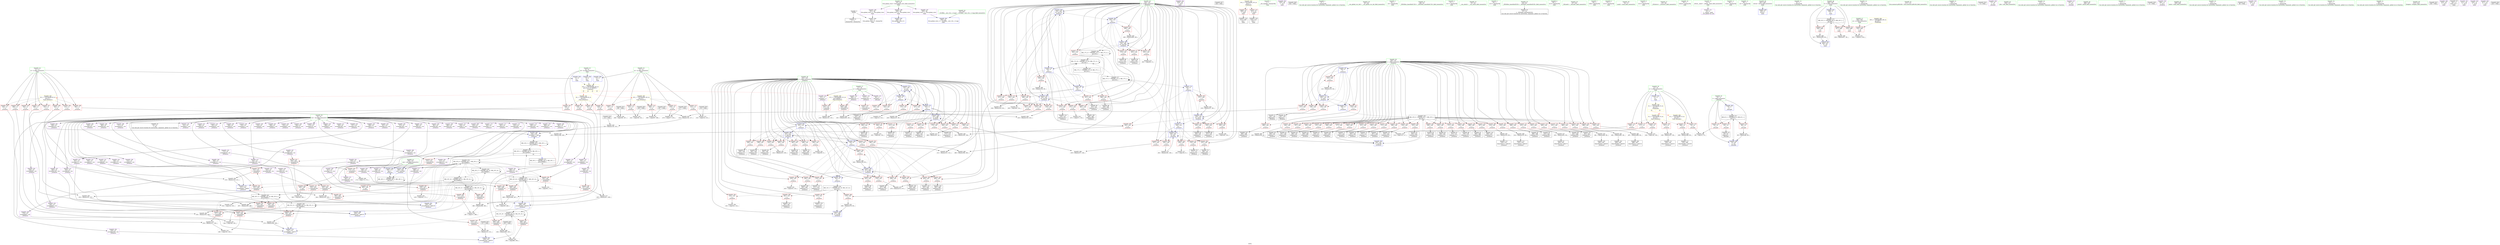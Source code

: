 digraph "SVFG" {
	label="SVFG";

	Node0x56535573ad10 [shape=record,color=grey,label="{NodeID: 0\nNullPtr}"];
	Node0x56535573ad10 -> Node0x56535576a410[style=solid];
	Node0x56535573ad10 -> Node0x56535577d4e0[style=solid];
	Node0x56535578c5e0 [shape=record,color=grey,label="{NodeID: 526\n387 = cmp(377, 386, )\n}"];
	Node0x56535577d0e0 [shape=record,color=blue,label="{NodeID: 360\n13\<--9\nm\<--\nGlob }"];
	Node0x56535577d0e0 -> Node0x5653557a2780[style=dashed];
	Node0x565355778d10 [shape=record,color=red,label="{NodeID: 277\n299\<--102\n\<--j\n_Z5Solvev\n}"];
	Node0x565355778d10 -> Node0x56535576ba90[style=solid];
	Node0x56535576cad0 [shape=record,color=purple,label="{NodeID: 194\n629\<--36\n\<--.str.6\nmain\n}"];
	Node0x565355769d50 [shape=record,color=black,label="{NodeID: 111\n511\<--510\nidxprom224\<--\n_Z5Solvev\n}"];
	Node0x56535574f610 [shape=record,color=green,label="{NodeID: 28\n23\<--25\nres\<--res_field_insensitive\nGlob }"];
	Node0x56535574f610 -> Node0x56535576a5e0[style=solid];
	Node0x56535574f610 -> Node0x56535576f4f0[style=solid];
	Node0x56535574f610 -> Node0x56535576f5c0[style=solid];
	Node0x56535574f610 -> Node0x56535576f690[style=solid];
	Node0x56535574f610 -> Node0x56535576f760[style=solid];
	Node0x56535574f610 -> Node0x56535576f830[style=solid];
	Node0x56535574f610 -> Node0x56535576f900[style=solid];
	Node0x56535574f610 -> Node0x56535576f9d0[style=solid];
	Node0x56535574f610 -> Node0x56535576faa0[style=solid];
	Node0x56535574f610 -> Node0x56535576fb70[style=solid];
	Node0x56535574f610 -> Node0x56535576fc40[style=solid];
	Node0x56535574f610 -> Node0x56535576fd10[style=solid];
	Node0x56535574f610 -> Node0x56535576fde0[style=solid];
	Node0x56535574f610 -> Node0x56535576feb0[style=solid];
	Node0x56535574f610 -> Node0x56535576ff80[style=solid];
	Node0x56535574f610 -> Node0x565355770050[style=solid];
	Node0x56535574f610 -> Node0x565355770120[style=solid];
	Node0x56535574f610 -> Node0x5653557701f0[style=solid];
	Node0x56535574f610 -> Node0x5653557702c0[style=solid];
	Node0x56535574f610 -> Node0x565355770390[style=solid];
	Node0x56535574f610 -> Node0x565355770460[style=solid];
	Node0x56535574f610 -> Node0x565355770530[style=solid];
	Node0x56535574f610 -> Node0x565355770600[style=solid];
	Node0x56535574f610 -> Node0x5653557706d0[style=solid];
	Node0x56535574f610 -> Node0x5653557707a0[style=solid];
	Node0x56535574f610 -> Node0x565355770870[style=solid];
	Node0x56535574f610 -> Node0x565355770940[style=solid];
	Node0x56535574f610 -> Node0x565355770a10[style=solid];
	Node0x56535574f610 -> Node0x565355770ae0[style=solid];
	Node0x56535574f610 -> Node0x565355770bb0[style=solid];
	Node0x56535574f610 -> Node0x565355770c80[style=solid];
	Node0x56535574f610 -> Node0x565355770d50[style=solid];
	Node0x56535574f610 -> Node0x565355770e20[style=solid];
	Node0x56535574f610 -> Node0x565355770ef0[style=solid];
	Node0x56535574f610 -> Node0x565355770fc0[style=solid];
	Node0x56535574f610 -> Node0x565355771090[style=solid];
	Node0x56535574f610 -> Node0x565355771160[style=solid];
	Node0x56535574f610 -> Node0x565355771230[style=solid];
	Node0x56535574f610 -> Node0x565355771300[style=solid];
	Node0x56535574f610 -> Node0x5653557713d0[style=solid];
	Node0x56535574f610 -> Node0x5653557714a0[style=solid];
	Node0x56535574f610 -> Node0x565355771570[style=solid];
	Node0x56535574f610 -> Node0x565355771640[style=solid];
	Node0x56535574f610 -> Node0x565355771710[style=solid];
	Node0x56535574f610 -> Node0x5653557717e0[style=solid];
	Node0x56535574f610 -> Node0x5653557718b0[style=solid];
	Node0x56535574f610 -> Node0x565355771980[style=solid];
	Node0x56535574f610 -> Node0x565355771a50[style=solid];
	Node0x56535574f610 -> Node0x565355771b20[style=solid];
	Node0x56535574f610 -> Node0x565355771bf0[style=solid];
	Node0x56535574f610 -> Node0x565355771cc0[style=solid];
	Node0x56535574f610 -> Node0x565355771d90[style=solid];
	Node0x56535574f610 -> Node0x565355771e60[style=solid];
	Node0x56535574f610 -> Node0x565355771f30[style=solid];
	Node0x56535574f610 -> Node0x565355772000[style=solid];
	Node0x56535574f610 -> Node0x5653557720d0[style=solid];
	Node0x56535574f610 -> Node0x5653557721a0[style=solid];
	Node0x56535574f610 -> Node0x565355772270[style=solid];
	Node0x56535574f610 -> Node0x565355772340[style=solid];
	Node0x56535574f610 -> Node0x565355772410[style=solid];
	Node0x56535574f610 -> Node0x5653557724e0[style=solid];
	Node0x5653557cc7f0 [shape=record,color=black,label="{NodeID: 637\n630 = PHI()\n}"];
	Node0x565355774f00 [shape=record,color=grey,label="{NodeID: 471\n356 = Binary(355, 90, )\n}"];
	Node0x565355774f00 -> Node0x565355772750[style=solid];
	Node0x565355772a90 [shape=record,color=blue,label="{NodeID: 388\n102\<--414\nj\<--dec163\n_Z5Solvev\n}"];
	Node0x565355772a90 -> Node0x565355778c40[style=dashed];
	Node0x565355772a90 -> Node0x565355778d10[style=dashed];
	Node0x565355772a90 -> Node0x565355778de0[style=dashed];
	Node0x565355772a90 -> Node0x565355778eb0[style=dashed];
	Node0x565355772a90 -> Node0x565355778f80[style=dashed];
	Node0x565355772a90 -> Node0x565355779050[style=dashed];
	Node0x565355772a90 -> Node0x565355779120[style=dashed];
	Node0x565355772a90 -> Node0x5653557791f0[style=dashed];
	Node0x565355772a90 -> Node0x5653557792c0[style=dashed];
	Node0x565355772a90 -> Node0x565355772a90[style=dashed];
	Node0x565355772a90 -> Node0x565355772b60[style=dashed];
	Node0x56535577a3d0 [shape=record,color=red,label="{NodeID: 305\n237\<--104\n\<--k\n_Z5Solvev\n}"];
	Node0x56535577a3d0 -> Node0x565355789be0[style=solid];
	Node0x56535576e220 [shape=record,color=red,label="{NodeID: 222\n609\<--30\n\<--stdin\nmain\n}"];
	Node0x56535576e220 -> Node0x56535576ec00[style=solid];
	Node0x56535576fc40 [shape=record,color=purple,label="{NodeID: 139\n213\<--23\narrayidx43\<--res\n_Z5Solvev\n}"];
	Node0x56535576fc40 -> Node0x56535577b9c0[style=solid];
	Node0x56535576a8b0 [shape=record,color=black,label="{NodeID: 56\n130\<--129\nidxprom\<--\n_Z5Solvev\n}"];
	Node0x5653557afff0 [shape=record,color=yellow,style=double,label="{NodeID: 582\n8V_1 = ENCHI(MR_8V_0)\npts\{12 \}\nFun[_Z5Solvev]}"];
	Node0x5653557afff0 -> Node0x56535576d2b0[style=dashed];
	Node0x5653557afff0 -> Node0x56535576d380[style=dashed];
	Node0x5653557afff0 -> Node0x56535576d450[style=dashed];
	Node0x5653557afff0 -> Node0x56535576d520[style=dashed];
	Node0x5653557afff0 -> Node0x56535576d5f0[style=dashed];
	Node0x5653557afff0 -> Node0x56535576d6c0[style=dashed];
	Node0x5653557afff0 -> Node0x56535576d790[style=dashed];
	Node0x5653557afff0 -> Node0x56535576d860[style=dashed];
	Node0x565355789d60 [shape=record,color=grey,label="{NodeID: 499\n134 = Binary(132, 133, )\n}"];
	Node0x56535577ba90 [shape=record,color=red,label="{NodeID: 333\n250\<--249\n\<--arrayidx64\n_Z5Solvev\n}"];
	Node0x56535577ba90 -> Node0x56535578ade0[style=solid];
	Node0x565355777720 [shape=record,color=red,label="{NodeID: 250\n398\<--100\n\<--i\n_Z5Solvev\n}"];
	Node0x565355777720 -> Node0x56535576c6c0[style=solid];
	Node0x565355771300 [shape=record,color=purple,label="{NodeID: 167\n403\<--23\narrayidx156\<--res\n_Z5Solvev\n}"];
	Node0x565355771300 -> Node0x5653557728f0[style=solid];
	Node0x56535576bf70 [shape=record,color=black,label="{NodeID: 84\n340\<--339\nidxprom118\<--\n_Z5Solvev\n}"];
	Node0x5653557556b0 [shape=record,color=green,label="{NodeID: 1\n7\<--1\n__dso_handle\<--dummyObj\nGlob }"];
	Node0x56535578c760 [shape=record,color=grey,label="{NodeID: 527\n235 = cmp(234, 9, )\n}"];
	Node0x56535577d1e0 [shape=record,color=blue,label="{NodeID: 361\n15\<--9\nn\<--\nGlob }"];
	Node0x56535577d1e0 -> Node0x5653557a2970[style=dashed];
	Node0x565355778de0 [shape=record,color=red,label="{NodeID: 278\n312\<--102\n\<--j\n_Z5Solvev\n}"];
	Node0x565355778de0 -> Node0x565355775f80[style=solid];
	Node0x56535576cba0 [shape=record,color=purple,label="{NodeID: 195\n633\<--38\n\<--.str.7\nmain\n}"];
	Node0x565355769e20 [shape=record,color=black,label="{NodeID: 112\n516\<--515\nidxprom227\<--add226\n_Z5Solvev\n}"];
	Node0x56535574f710 [shape=record,color=green,label="{NodeID: 29\n40\<--44\nllvm.global_ctors\<--llvm.global_ctors_field_insensitive\nGlob }"];
	Node0x56535574f710 -> Node0x56535576cc70[style=solid];
	Node0x56535574f710 -> Node0x56535576cd70[style=solid];
	Node0x56535574f710 -> Node0x56535576ce70[style=solid];
	Node0x5653557cc8c0 [shape=record,color=black,label="{NodeID: 638\n634 = PHI()\n}"];
	Node0x565355775080 [shape=record,color=grey,label="{NodeID: 472\n282 = Binary(281, 283, )\n}"];
	Node0x565355775080 -> Node0x56535577e140[style=solid];
	Node0x565355772b60 [shape=record,color=blue,label="{NodeID: 389\n102\<--9\nj\<--\n_Z5Solvev\n}"];
	Node0x565355772b60 -> Node0x565355779390[style=dashed];
	Node0x565355772b60 -> Node0x565355779460[style=dashed];
	Node0x565355772b60 -> Node0x565355779530[style=dashed];
	Node0x565355772b60 -> Node0x565355779600[style=dashed];
	Node0x565355772b60 -> Node0x5653557796d0[style=dashed];
	Node0x565355772b60 -> Node0x5653557797a0[style=dashed];
	Node0x565355772b60 -> Node0x565355779870[style=dashed];
	Node0x565355772b60 -> Node0x565355779940[style=dashed];
	Node0x565355772b60 -> Node0x565355779a10[style=dashed];
	Node0x565355772b60 -> Node0x565355779ae0[style=dashed];
	Node0x565355772b60 -> Node0x56535577dc60[style=dashed];
	Node0x565355772b60 -> Node0x565355772f70[style=dashed];
	Node0x565355772b60 -> Node0x5653557731e0[style=dashed];
	Node0x56535577a4a0 [shape=record,color=red,label="{NodeID: 306\n247\<--104\n\<--k\n_Z5Solvev\n}"];
	Node0x56535577a4a0 -> Node0x56535576b410[style=solid];
	Node0x56535576e2f0 [shape=record,color=red,label="{NodeID: 223\n615\<--35\n\<--stdout\nmain\n}"];
	Node0x56535576e2f0 -> Node0x56535576ecd0[style=solid];
	Node0x56535576fd10 [shape=record,color=purple,label="{NodeID: 140\n219\<--23\narrayidx46\<--res\n_Z5Solvev\n}"];
	Node0x56535576a980 [shape=record,color=black,label="{NodeID: 57\n140\<--139\nidxprom4\<--\n_Z5Solvev\n}"];
	Node0x5653557b00d0 [shape=record,color=yellow,style=double,label="{NodeID: 583\n10V_1 = ENCHI(MR_10V_0)\npts\{14 \}\nFun[_Z5Solvev]}"];
	Node0x5653557b00d0 -> Node0x56535576d930[style=dashed];
	Node0x5653557b00d0 -> Node0x56535576da00[style=dashed];
	Node0x5653557b00d0 -> Node0x56535576dad0[style=dashed];
	Node0x5653557b00d0 -> Node0x56535576dba0[style=dashed];
	Node0x5653557b00d0 -> Node0x56535576dc70[style=dashed];
	Node0x565355789ee0 [shape=record,color=grey,label="{NodeID: 500\n148 = Binary(147, 90, )\n}"];
	Node0x565355789ee0 -> Node0x56535577d9f0[style=solid];
	Node0x56535577bb60 [shape=record,color=red,label="{NodeID: 334\n257\<--256\n\<--arrayidx68\n_Z5Solvev\n}"];
	Node0x56535577bb60 -> Node0x565355774d80[style=solid];
	Node0x5653557777f0 [shape=record,color=red,label="{NodeID: 251\n422\<--100\n\<--i\n_Z5Solvev\n}"];
	Node0x5653557777f0 -> Node0x56535576c860[style=solid];
	Node0x5653557713d0 [shape=record,color=purple,label="{NodeID: 168\n424\<--23\narrayidx169\<--res\n_Z5Solvev\n}"];
	Node0x56535576c040 [shape=record,color=black,label="{NodeID: 85\n346\<--345\nidxprom121\<--\n_Z5Solvev\n}"];
	Node0x565355750ec0 [shape=record,color=green,label="{NodeID: 2\n9\<--1\n\<--dummyObj\nCan only get source location for instruction, argument, global var or function.}"];
	Node0x56535578c8e0 [shape=record,color=grey,label="{NodeID: 528\n334 = cmp(324, 333, )\n}"];
	Node0x56535577d2e0 [shape=record,color=blue,label="{NodeID: 362\n649\<--41\nllvm.global_ctors_0\<--\nGlob }"];
	Node0x565355778eb0 [shape=record,color=red,label="{NodeID: 279\n328\<--102\n\<--j\n_Z5Solvev\n}"];
	Node0x565355778eb0 -> Node0x56535576bdd0[style=solid];
	Node0x56535576cc70 [shape=record,color=purple,label="{NodeID: 196\n649\<--40\nllvm.global_ctors_0\<--llvm.global_ctors\nGlob }"];
	Node0x56535576cc70 -> Node0x56535577d2e0[style=solid];
	Node0x565355769ef0 [shape=record,color=black,label="{NodeID: 113\n525\<--524\nidxprom233\<--add232\n_Z5Solvev\n}"];
	Node0x56535574f810 [shape=record,color=green,label="{NodeID: 30\n45\<--46\n__cxx_global_var_init\<--__cxx_global_var_init_field_insensitive\n}"];
	Node0x565355775200 [shape=record,color=grey,label="{NodeID: 473\n288 = Binary(287, 90, )\n}"];
	Node0x565355775200 -> Node0x56535577e210[style=solid];
	Node0x565355772c30 [shape=record,color=blue,label="{NodeID: 390\n466\<--459\narrayidx196\<--add191\n_Z5Solvev\n}"];
	Node0x565355772c30 -> Node0x5653557ad6d0[style=dashed];
	Node0x56535577a570 [shape=record,color=red,label="{NodeID: 307\n274\<--104\n\<--k\n_Z5Solvev\n}"];
	Node0x56535577a570 -> Node0x56535576b8f0[style=solid];
	Node0x56535576e3c0 [shape=record,color=red,label="{NodeID: 224\n78\<--70\n\<--i\n_Z4Loadv\n}"];
	Node0x56535576e3c0 -> Node0x56535578b6e0[style=solid];
	Node0x56535576fde0 [shape=record,color=purple,label="{NodeID: 141\n222\<--23\narrayidx48\<--res\n_Z5Solvev\n}"];
	Node0x56535576fde0 -> Node0x56535577de00[style=solid];
	Node0x56535576aa50 [shape=record,color=black,label="{NodeID: 58\n143\<--142\nidxprom6\<--\n_Z5Solvev\n}"];
	Node0x5653557b01b0 [shape=record,color=yellow,style=double,label="{NodeID: 584\n2V_1 = ENCHI(MR_2V_0)\npts\{16 \}\nFun[_Z5Solvev]}"];
	Node0x5653557b01b0 -> Node0x56535576de10[style=dashed];
	Node0x5653557b01b0 -> Node0x56535576dee0[style=dashed];
	Node0x5653557b01b0 -> Node0x56535576dfb0[style=dashed];
	Node0x5653557b01b0 -> Node0x56535576e080[style=dashed];
	Node0x5653557b01b0 -> Node0x56535576e150[style=dashed];
	Node0x56535578a060 [shape=record,color=grey,label="{NodeID: 501\n420 = cmp(419, 124, )\n}"];
	Node0x56535577bc30 [shape=record,color=red,label="{NodeID: 335\n268\<--267\n\<--arrayidx75\n_Z5Solvev\n}"];
	Node0x56535577bc30 -> Node0x565355775500[style=solid];
	Node0x5653557778c0 [shape=record,color=red,label="{NodeID: 252\n432\<--100\n\<--i\n_Z5Solvev\n}"];
	Node0x5653557778c0 -> Node0x565355783e50[style=solid];
	Node0x5653557714a0 [shape=record,color=purple,label="{NodeID: 169\n427\<--23\narrayidx171\<--res\n_Z5Solvev\n}"];
	Node0x5653557714a0 -> Node0x56535577c2b0[style=solid];
	Node0x56535576c110 [shape=record,color=black,label="{NodeID: 86\n349\<--348\nidxprom123\<--\n_Z5Solvev\n}"];
	Node0x56535573ada0 [shape=record,color=green,label="{NodeID: 3\n19\<--1\n.str\<--dummyObj\nGlob }"];
	Node0x56535578ca60 [shape=record,color=grey,label="{NodeID: 529\n242 = cmp(240, 241, )\n}"];
	Node0x56535577d3e0 [shape=record,color=blue,label="{NodeID: 363\n650\<--42\nllvm.global_ctors_1\<--_GLOBAL__sub_I_ftc_1_0.cpp\nGlob }"];
	Node0x565355778f80 [shape=record,color=red,label="{NodeID: 280\n339\<--102\n\<--j\n_Z5Solvev\n}"];
	Node0x565355778f80 -> Node0x56535576bf70[style=solid];
	Node0x56535576cd70 [shape=record,color=purple,label="{NodeID: 197\n650\<--40\nllvm.global_ctors_1\<--llvm.global_ctors\nGlob }"];
	Node0x56535576cd70 -> Node0x56535577d3e0[style=solid];
	Node0x565355769fc0 [shape=record,color=black,label="{NodeID: 114\n528\<--527\nidxprom235\<--\n_Z5Solvev\n}"];
	Node0x56535574f910 [shape=record,color=green,label="{NodeID: 31\n49\<--50\n_ZNSt8ios_base4InitC1Ev\<--_ZNSt8ios_base4InitC1Ev_field_insensitive\n}"];
	Node0x565355775380 [shape=record,color=grey,label="{NodeID: 474\n89 = Binary(88, 90, )\n}"];
	Node0x565355775380 -> Node0x56535577d6b0[style=solid];
	Node0x565355772d00 [shape=record,color=blue,label="{NodeID: 391\n104\<--9\nk\<--\n_Z5Solvev\n}"];
	Node0x565355772d00 -> Node0x56535577af30[style=dashed];
	Node0x565355772d00 -> Node0x56535577b000[style=dashed];
	Node0x565355772d00 -> Node0x56535577b0d0[style=dashed];
	Node0x565355772d00 -> Node0x56535577b1a0[style=dashed];
	Node0x565355772d00 -> Node0x56535577b270[style=dashed];
	Node0x565355772d00 -> Node0x56535577b340[style=dashed];
	Node0x565355772d00 -> Node0x56535577b410[style=dashed];
	Node0x565355772d00 -> Node0x565355772ea0[style=dashed];
	Node0x565355772d00 -> Node0x5653557a5ed0[style=dashed];
	Node0x56535577a640 [shape=record,color=red,label="{NodeID: 308\n281\<--104\n\<--k\n_Z5Solvev\n}"];
	Node0x56535577a640 -> Node0x565355775080[style=solid];
	Node0x56535576e490 [shape=record,color=red,label="{NodeID: 225\n82\<--70\n\<--i\n_Z4Loadv\n}"];
	Node0x56535576e490 -> Node0x56535576a7e0[style=solid];
	Node0x56535576feb0 [shape=record,color=purple,label="{NodeID: 142\n246\<--23\narrayidx62\<--res\n_Z5Solvev\n}"];
	Node0x56535576ab20 [shape=record,color=black,label="{NodeID: 59\n168\<--167\nidxprom17\<--\n_Z5Solvev\n}"];
	Node0x56535578a1e0 [shape=record,color=grey,label="{NodeID: 502\n566 = cmp(564, 565, )\n}"];
	Node0x56535577bd00 [shape=record,color=red,label="{NodeID: 336\n302\<--301\n\<--arrayidx94\n_Z5Solvev\n}"];
	Node0x56535577bd00 -> Node0x56535578bce0[style=solid];
	Node0x565355777990 [shape=record,color=red,label="{NodeID: 253\n440\<--100\n\<--i\n_Z5Solvev\n}"];
	Node0x565355777990 -> Node0x565355769390[style=solid];
	Node0x565355771570 [shape=record,color=purple,label="{NodeID: 170\n435\<--23\narrayidx177\<--res\n_Z5Solvev\n}"];
	Node0x56535576c1e0 [shape=record,color=black,label="{NodeID: 87\n372\<--371\nidxprom137\<--\n_Z5Solvev\n}"];
	Node0x56535573ae30 [shape=record,color=green,label="{NodeID: 4\n21\<--1\n.str.1\<--dummyObj\nGlob }"];
	Node0x56535577d4e0 [shape=record,color=blue, style = dotted,label="{NodeID: 364\n651\<--3\nllvm.global_ctors_2\<--dummyVal\nGlob }"];
	Node0x565355779050 [shape=record,color=red,label="{NodeID: 281\n365\<--102\n\<--j\n_Z5Solvev\n}"];
	Node0x565355779050 -> Node0x565355775c80[style=solid];
	Node0x56535576ce70 [shape=record,color=purple,label="{NodeID: 198\n651\<--40\nllvm.global_ctors_2\<--llvm.global_ctors\nGlob }"];
	Node0x56535576ce70 -> Node0x56535577d4e0[style=solid];
	Node0x56535576a090 [shape=record,color=black,label="{NodeID: 115\n559\<--558\nidxprom253\<--sub252\n_Z5Solvev\n}"];
	Node0x56535574fa10 [shape=record,color=green,label="{NodeID: 32\n55\<--56\n__cxa_atexit\<--__cxa_atexit_field_insensitive\n}"];
	Node0x565355775500 [shape=record,color=grey,label="{NodeID: 475\n270 = Binary(268, 269, )\n}"];
	Node0x565355775500 -> Node0x56535577e070[style=solid];
	Node0x565355772dd0 [shape=record,color=blue,label="{NodeID: 392\n529\<--522\narrayidx236\<--add231\n_Z5Solvev\n}"];
	Node0x565355772dd0 -> Node0x5653557ad6d0[style=dashed];
	Node0x56535577a710 [shape=record,color=red,label="{NodeID: 309\n308\<--104\n\<--k\n_Z5Solvev\n}"];
	Node0x56535577a710 -> Node0x56535578af60[style=solid];
	Node0x56535576e560 [shape=record,color=red,label="{NodeID: 226\n88\<--70\n\<--i\n_Z4Loadv\n}"];
	Node0x56535576e560 -> Node0x565355775380[style=solid];
	Node0x56535576ff80 [shape=record,color=purple,label="{NodeID: 143\n249\<--23\narrayidx64\<--res\n_Z5Solvev\n}"];
	Node0x56535576ff80 -> Node0x56535577ba90[style=solid];
	Node0x56535576abf0 [shape=record,color=black,label="{NodeID: 60\n171\<--170\nidxprom19\<--\n_Z5Solvev\n}"];
	Node0x56535578a360 [shape=record,color=grey,label="{NodeID: 503\n429 = cmp(428, 175, )\n}"];
	Node0x56535577bdd0 [shape=record,color=red,label="{NodeID: 337\n324\<--323\n\<--arrayidx108\n_Z5Solvev\n}"];
	Node0x56535577bdd0 -> Node0x56535578c8e0[style=solid];
	Node0x565355777a60 [shape=record,color=red,label="{NodeID: 254\n451\<--100\n\<--i\n_Z5Solvev\n}"];
	Node0x565355777a60 -> Node0x565355769530[style=solid];
	Node0x565355771640 [shape=record,color=purple,label="{NodeID: 171\n438\<--23\narrayidx179\<--res\n_Z5Solvev\n}"];
	Node0x565355771640 -> Node0x56535577c380[style=solid];
	Node0x56535576c2b0 [shape=record,color=black,label="{NodeID: 88\n375\<--374\nidxprom139\<--\n_Z5Solvev\n}"];
	Node0x565355750c40 [shape=record,color=green,label="{NodeID: 5\n26\<--1\n.str.2\<--dummyObj\nGlob }"];
	Node0x56535577d5e0 [shape=record,color=blue,label="{NodeID: 365\n70\<--9\ni\<--\n_Z4Loadv\n}"];
	Node0x56535577d5e0 -> Node0x5653557ac2d0[style=dashed];
	Node0x565355779120 [shape=record,color=red,label="{NodeID: 282\n381\<--102\n\<--j\n_Z5Solvev\n}"];
	Node0x565355779120 -> Node0x56535576c450[style=solid];
	Node0x56535576cf70 [shape=record,color=red,label="{NodeID: 199\n126\<--8\n\<--cd\n_Z5Solvev\n}"];
	Node0x56535576cf70 -> Node0x565355789a60[style=solid];
	Node0x56535576e990 [shape=record,color=black,label="{NodeID: 116\n562\<--561\nidxprom255\<--\n_Z5Solvev\n}"];
	Node0x56535574fb10 [shape=record,color=green,label="{NodeID: 33\n54\<--60\n_ZNSt8ios_base4InitD1Ev\<--_ZNSt8ios_base4InitD1Ev_field_insensitive\n}"];
	Node0x56535574fb10 -> Node0x56535576a6e0[style=solid];
	Node0x565355775680 [shape=record,color=grey,label="{NodeID: 476\n461 = Binary(460, 90, )\n}"];
	Node0x565355775680 -> Node0x5653557696d0[style=solid];
	Node0x565355772ea0 [shape=record,color=blue,label="{NodeID: 393\n104\<--535\nk\<--inc240\n_Z5Solvev\n}"];
	Node0x565355772ea0 -> Node0x56535577af30[style=dashed];
	Node0x565355772ea0 -> Node0x56535577b000[style=dashed];
	Node0x565355772ea0 -> Node0x56535577b0d0[style=dashed];
	Node0x565355772ea0 -> Node0x56535577b1a0[style=dashed];
	Node0x565355772ea0 -> Node0x56535577b270[style=dashed];
	Node0x565355772ea0 -> Node0x56535577b340[style=dashed];
	Node0x565355772ea0 -> Node0x56535577b410[style=dashed];
	Node0x565355772ea0 -> Node0x565355772ea0[style=dashed];
	Node0x565355772ea0 -> Node0x5653557a5ed0[style=dashed];
	Node0x56535577a7e0 [shape=record,color=red,label="{NodeID: 310\n311\<--104\n\<--k\n_Z5Solvev\n}"];
	Node0x56535577a7e0 -> Node0x565355775f80[style=solid];
	Node0x56535576e630 [shape=record,color=red,label="{NodeID: 227\n116\<--100\n\<--i\n_Z5Solvev\n}"];
	Node0x56535576e630 -> Node0x56535578b3e0[style=solid];
	Node0x565355770050 [shape=record,color=purple,label="{NodeID: 144\n253\<--23\narrayidx66\<--res\n_Z5Solvev\n}"];
	Node0x56535576acc0 [shape=record,color=black,label="{NodeID: 61\n191\<--190\nidxprom29\<--\n_Z5Solvev\n}"];
	Node0x56535578a4e0 [shape=record,color=grey,label="{NodeID: 504\n188 = cmp(186, 187, )\n}"];
	Node0x56535577bea0 [shape=record,color=red,label="{NodeID: 338\n331\<--330\n\<--arrayidx112\n_Z5Solvev\n}"];
	Node0x56535577bea0 -> Node0x565355789460[style=solid];
	Node0x565355777b30 [shape=record,color=red,label="{NodeID: 255\n460\<--100\n\<--i\n_Z5Solvev\n}"];
	Node0x565355777b30 -> Node0x565355775680[style=solid];
	Node0x565355771710 [shape=record,color=purple,label="{NodeID: 172\n442\<--23\narrayidx181\<--res\n_Z5Solvev\n}"];
	Node0x56535576c380 [shape=record,color=black,label="{NodeID: 89\n379\<--378\nidxprom141\<--\n_Z5Solvev\n}"];
	Node0x565355750cd0 [shape=record,color=green,label="{NodeID: 6\n28\<--1\n.str.3\<--dummyObj\nGlob }"];
	Node0x56535577d6b0 [shape=record,color=blue,label="{NodeID: 366\n70\<--89\ni\<--inc\n_Z4Loadv\n}"];
	Node0x56535577d6b0 -> Node0x5653557ac2d0[style=dashed];
	Node0x5653557791f0 [shape=record,color=red,label="{NodeID: 283\n392\<--102\n\<--j\n_Z5Solvev\n}"];
	Node0x5653557791f0 -> Node0x56535576c5f0[style=solid];
	Node0x56535576d040 [shape=record,color=red,label="{NodeID: 200\n447\<--8\n\<--cd\n_Z5Solvev\n}"];
	Node0x56535576d040 -> Node0x565355775980[style=solid];
	Node0x56535576ea60 [shape=record,color=black,label="{NodeID: 117\n570\<--569\nidxprom260\<--sub259\n_Z5Solvev\n}"];
	Node0x56535574fc10 [shape=record,color=green,label="{NodeID: 34\n67\<--68\n_Z4Loadv\<--_Z4Loadv_field_insensitive\n}"];
	Node0x565355775800 [shape=record,color=grey,label="{NodeID: 477\n459 = Binary(457, 458, )\n}"];
	Node0x565355775800 -> Node0x565355772c30[style=solid];
	Node0x565355772f70 [shape=record,color=blue,label="{NodeID: 394\n102\<--540\nj\<--inc243\n_Z5Solvev\n}"];
	Node0x565355772f70 -> Node0x565355779390[style=dashed];
	Node0x565355772f70 -> Node0x565355779460[style=dashed];
	Node0x565355772f70 -> Node0x565355779530[style=dashed];
	Node0x565355772f70 -> Node0x565355779600[style=dashed];
	Node0x565355772f70 -> Node0x5653557796d0[style=dashed];
	Node0x565355772f70 -> Node0x5653557797a0[style=dashed];
	Node0x565355772f70 -> Node0x565355779870[style=dashed];
	Node0x565355772f70 -> Node0x565355779940[style=dashed];
	Node0x565355772f70 -> Node0x565355779a10[style=dashed];
	Node0x565355772f70 -> Node0x565355779ae0[style=dashed];
	Node0x565355772f70 -> Node0x56535577dc60[style=dashed];
	Node0x565355772f70 -> Node0x565355772f70[style=dashed];
	Node0x565355772f70 -> Node0x5653557731e0[style=dashed];
	Node0x56535577a8b0 [shape=record,color=red,label="{NodeID: 311\n321\<--104\n\<--k\n_Z5Solvev\n}"];
	Node0x56535577a8b0 -> Node0x56535576bc30[style=solid];
	Node0x56535576e700 [shape=record,color=red,label="{NodeID: 228\n127\<--100\n\<--i\n_Z5Solvev\n}"];
	Node0x56535576e700 -> Node0x565355789a60[style=solid];
	Node0x565355770120 [shape=record,color=purple,label="{NodeID: 145\n256\<--23\narrayidx68\<--res\n_Z5Solvev\n}"];
	Node0x565355770120 -> Node0x56535577bb60[style=solid];
	Node0x56535576ad90 [shape=record,color=black,label="{NodeID: 62\n194\<--193\nidxprom31\<--\n_Z5Solvev\n}"];
	Node0x56535578a660 [shape=record,color=grey,label="{NodeID: 505\n294 = cmp(293, 9, )\n}"];
	Node0x56535577bf70 [shape=record,color=red,label="{NodeID: 339\n342\<--341\n\<--arrayidx119\n_Z5Solvev\n}"];
	Node0x56535577bf70 -> Node0x565355776280[style=solid];
	Node0x565355777c00 [shape=record,color=red,label="{NodeID: 256\n481\<--100\n\<--i\n_Z5Solvev\n}"];
	Node0x565355777c00 -> Node0x565355775e00[style=solid];
	Node0x5653557717e0 [shape=record,color=purple,label="{NodeID: 173\n445\<--23\narrayidx183\<--res\n_Z5Solvev\n}"];
	Node0x5653557717e0 -> Node0x56535577c450[style=solid];
	Node0x56535576c450 [shape=record,color=black,label="{NodeID: 90\n382\<--381\nidxprom143\<--\n_Z5Solvev\n}"];
	Node0x565355750850 [shape=record,color=green,label="{NodeID: 7\n30\<--1\nstdin\<--dummyObj\nGlob }"];
	Node0x56535577d780 [shape=record,color=blue,label="{NodeID: 367\n100\<--9\ni\<--\n_Z5Solvev\n}"];
	Node0x56535577d780 -> Node0x56535576e630[style=dashed];
	Node0x56535577d780 -> Node0x56535576e700[style=dashed];
	Node0x56535577d780 -> Node0x56535576e7d0[style=dashed];
	Node0x56535577d780 -> Node0x56535576e8a0[style=dashed];
	Node0x56535577d780 -> Node0x5653557767b0[style=dashed];
	Node0x56535577d780 -> Node0x56535577dac0[style=dashed];
	Node0x56535577d780 -> Node0x56535577db90[style=dashed];
	Node0x5653557792c0 [shape=record,color=red,label="{NodeID: 284\n413\<--102\n\<--j\n_Z5Solvev\n}"];
	Node0x5653557792c0 -> Node0x565355784450[style=solid];
	Node0x56535576d110 [shape=record,color=red,label="{NodeID: 201\n458\<--8\n\<--cd\n_Z5Solvev\n}"];
	Node0x56535576d110 -> Node0x565355775800[style=solid];
	Node0x56535576eb30 [shape=record,color=black,label="{NodeID: 118\n573\<--572\nidxprom262\<--\n_Z5Solvev\n}"];
	Node0x56535574fd10 [shape=record,color=green,label="{NodeID: 35\n70\<--71\ni\<--i_field_insensitive\n_Z4Loadv\n}"];
	Node0x56535574fd10 -> Node0x56535576e3c0[style=solid];
	Node0x56535574fd10 -> Node0x56535576e490[style=solid];
	Node0x56535574fd10 -> Node0x56535576e560[style=solid];
	Node0x56535574fd10 -> Node0x56535577d5e0[style=solid];
	Node0x56535574fd10 -> Node0x56535577d6b0[style=solid];
	Node0x565355775980 [shape=record,color=grey,label="{NodeID: 478\n448 = Binary(446, 447, )\n}"];
	Node0x565355775980 -> Node0x56535578b860[style=solid];
	Node0x565355773040 [shape=record,color=blue,label="{NodeID: 395\n100\<--545\ni\<--inc246\n_Z5Solvev\n}"];
	Node0x565355773040 -> Node0x5653557a0ad0[style=dashed];
	Node0x56535577a980 [shape=record,color=red,label="{NodeID: 312\n348\<--104\n\<--k\n_Z5Solvev\n}"];
	Node0x56535577a980 -> Node0x56535576c110[style=solid];
	Node0x56535576e7d0 [shape=record,color=red,label="{NodeID: 229\n129\<--100\n\<--i\n_Z5Solvev\n}"];
	Node0x56535576e7d0 -> Node0x56535576a8b0[style=solid];
	Node0x5653557701f0 [shape=record,color=purple,label="{NodeID: 146\n264\<--23\narrayidx73\<--res\n_Z5Solvev\n}"];
	Node0x56535576ae60 [shape=record,color=black,label="{NodeID: 63\n198\<--197\nidxprom33\<--\n_Z5Solvev\n}"];
	Node0x5653557a24b0 [shape=record,color=yellow,style=double,label="{NodeID: 589\n21V_1 = ENCHI(MR_21V_0)\npts\{180000 \}\nFun[_Z5Solvev]}"];
	Node0x5653557a24b0 -> Node0x56535577b680[style=dashed];
	Node0x5653557a24b0 -> Node0x56535577c790[style=dashed];
	Node0x5653557a24b0 -> Node0x56535577c930[style=dashed];
	Node0x56535578a7e0 [shape=record,color=grey,label="{NodeID: 506\n555 = cmp(554, 124, )\n}"];
	Node0x56535577c040 [shape=record,color=red,label="{NodeID: 340\n377\<--376\n\<--arrayidx140\n_Z5Solvev\n}"];
	Node0x56535577c040 -> Node0x56535578c5e0[style=solid];
	Node0x565355777cd0 [shape=record,color=red,label="{NodeID: 257\n489\<--100\n\<--i\n_Z5Solvev\n}"];
	Node0x565355777cd0 -> Node0x565355769a10[style=solid];
	Node0x5653557718b0 [shape=record,color=purple,label="{NodeID: 174\n453\<--23\narrayidx188\<--res\n_Z5Solvev\n}"];
	Node0x56535576c520 [shape=record,color=black,label="{NodeID: 91\n390\<--389\nidxprom148\<--\n_Z5Solvev\n}"];
	Node0x5653557508e0 [shape=record,color=green,label="{NodeID: 8\n31\<--1\n.str.4\<--dummyObj\nGlob }"];
	Node0x56535577d850 [shape=record,color=blue,label="{NodeID: 368\n102\<--9\nj\<--\n_Z5Solvev\n}"];
	Node0x56535577d850 -> Node0x5653557781b0[style=dashed];
	Node0x56535577d850 -> Node0x565355778280[style=dashed];
	Node0x56535577d850 -> Node0x565355778350[style=dashed];
	Node0x56535577d850 -> Node0x565355778420[style=dashed];
	Node0x56535577d850 -> Node0x56535577d850[style=dashed];
	Node0x56535577d850 -> Node0x56535577d9f0[style=dashed];
	Node0x56535577d850 -> Node0x56535577dc60[style=dashed];
	Node0x56535577d850 -> Node0x5653557731e0[style=dashed];
	Node0x565355779390 [shape=record,color=red,label="{NodeID: 285\n419\<--102\n\<--j\n_Z5Solvev\n}"];
	Node0x565355779390 -> Node0x56535578a060[style=solid];
	Node0x56535576d1e0 [shape=record,color=red,label="{NodeID: 202\n548\<--8\n\<--cd\n_Z5Solvev\n}"];
	Node0x56535576d1e0 -> Node0x565355774900[style=solid];
	Node0x56535576ec00 [shape=record,color=black,label="{NodeID: 119\n612\<--609\ncall\<--\nmain\n}"];
	Node0x56535574fde0 [shape=record,color=green,label="{NodeID: 36\n74\<--75\nscanf\<--scanf_field_insensitive\n}"];
	Node0x565355775b00 [shape=record,color=grey,label="{NodeID: 479\n476 = Binary(474, 475, )\n}"];
	Node0x565355773110 [shape=record,color=blue,label="{NodeID: 396\n106\<--550\nans\<--mul248\n_Z5Solvev\n}"];
	Node0x565355773110 -> Node0x5653557aefd0[style=dashed];
	Node0x56535577aa50 [shape=record,color=red,label="{NodeID: 313\n355\<--104\n\<--k\n_Z5Solvev\n}"];
	Node0x56535577aa50 -> Node0x565355774f00[style=solid];
	Node0x56535576e8a0 [shape=record,color=red,label="{NodeID: 230\n139\<--100\n\<--i\n_Z5Solvev\n}"];
	Node0x56535576e8a0 -> Node0x56535576a980[style=solid];
	Node0x5653557702c0 [shape=record,color=purple,label="{NodeID: 147\n267\<--23\narrayidx75\<--res\n_Z5Solvev\n}"];
	Node0x5653557702c0 -> Node0x56535577bc30[style=solid];
	Node0x56535576af30 [shape=record,color=black,label="{NodeID: 64\n201\<--200\nidxprom35\<--\n_Z5Solvev\n}"];
	Node0x56535578a960 [shape=record,color=grey,label="{NodeID: 507\n206 = cmp(196, 205, )\n}"];
	Node0x56535577c110 [shape=record,color=red,label="{NodeID: 341\n384\<--383\n\<--arrayidx144\n_Z5Solvev\n}"];
	Node0x56535577c110 -> Node0x565355788e60[style=solid];
	Node0x565355777da0 [shape=record,color=red,label="{NodeID: 258\n496\<--100\n\<--i\n_Z5Solvev\n}"];
	Node0x565355777da0 -> Node0x565355776100[style=solid];
	Node0x565355771980 [shape=record,color=purple,label="{NodeID: 175\n456\<--23\narrayidx190\<--res\n_Z5Solvev\n}"];
	Node0x565355771980 -> Node0x56535577c520[style=solid];
	Node0x56535576c5f0 [shape=record,color=black,label="{NodeID: 92\n393\<--392\nidxprom150\<--\n_Z5Solvev\n}"];
	Node0x56535574c830 [shape=record,color=green,label="{NodeID: 9\n33\<--1\n.str.5\<--dummyObj\nGlob }"];
	Node0x5653557a0ad0 [shape=record,color=black,label="{NodeID: 535\nMR_13V_6 = PHI(MR_13V_7, MR_13V_5, )\npts\{101 \}\n}"];
	Node0x5653557a0ad0 -> Node0x565355776880[style=dashed];
	Node0x5653557a0ad0 -> Node0x565355776950[style=dashed];
	Node0x5653557a0ad0 -> Node0x565355776a20[style=dashed];
	Node0x5653557a0ad0 -> Node0x565355776af0[style=dashed];
	Node0x5653557a0ad0 -> Node0x565355776bc0[style=dashed];
	Node0x5653557a0ad0 -> Node0x565355776c90[style=dashed];
	Node0x5653557a0ad0 -> Node0x565355776d60[style=dashed];
	Node0x5653557a0ad0 -> Node0x565355776e30[style=dashed];
	Node0x5653557a0ad0 -> Node0x565355776f00[style=dashed];
	Node0x5653557a0ad0 -> Node0x565355776fd0[style=dashed];
	Node0x5653557a0ad0 -> Node0x5653557770a0[style=dashed];
	Node0x5653557a0ad0 -> Node0x565355777170[style=dashed];
	Node0x5653557a0ad0 -> Node0x565355777240[style=dashed];
	Node0x5653557a0ad0 -> Node0x565355777310[style=dashed];
	Node0x5653557a0ad0 -> Node0x5653557773e0[style=dashed];
	Node0x5653557a0ad0 -> Node0x5653557774b0[style=dashed];
	Node0x5653557a0ad0 -> Node0x565355777580[style=dashed];
	Node0x5653557a0ad0 -> Node0x565355777650[style=dashed];
	Node0x5653557a0ad0 -> Node0x565355777720[style=dashed];
	Node0x5653557a0ad0 -> Node0x5653557777f0[style=dashed];
	Node0x5653557a0ad0 -> Node0x5653557778c0[style=dashed];
	Node0x5653557a0ad0 -> Node0x565355777990[style=dashed];
	Node0x5653557a0ad0 -> Node0x565355777a60[style=dashed];
	Node0x5653557a0ad0 -> Node0x565355777b30[style=dashed];
	Node0x5653557a0ad0 -> Node0x565355777c00[style=dashed];
	Node0x5653557a0ad0 -> Node0x565355777cd0[style=dashed];
	Node0x5653557a0ad0 -> Node0x565355777da0[style=dashed];
	Node0x5653557a0ad0 -> Node0x565355777e70[style=dashed];
	Node0x5653557a0ad0 -> Node0x565355777f40[style=dashed];
	Node0x5653557a0ad0 -> Node0x565355778010[style=dashed];
	Node0x5653557a0ad0 -> Node0x5653557780e0[style=dashed];
	Node0x5653557a0ad0 -> Node0x565355773040[style=dashed];
	Node0x56535577d920 [shape=record,color=blue,label="{NodeID: 369\n144\<--138\narrayidx7\<--add\n_Z5Solvev\n}"];
	Node0x56535577d920 -> Node0x56535577d920[style=dashed];
	Node0x56535577d920 -> Node0x5653557aa4d0[style=dashed];
	Node0x565355779460 [shape=record,color=red,label="{NodeID: 286\n425\<--102\n\<--j\n_Z5Solvev\n}"];
	Node0x565355779460 -> Node0x565355769120[style=solid];
	Node0x56535576d2b0 [shape=record,color=red,label="{NodeID: 203\n204\<--11\n\<--ci\n_Z5Solvev\n}"];
	Node0x56535576d2b0 -> Node0x565355784a50[style=solid];
	Node0x56535576ecd0 [shape=record,color=black,label="{NodeID: 120\n618\<--615\ncall1\<--\nmain\n}"];
	Node0x56535574fee0 [shape=record,color=green,label="{NodeID: 37\n97\<--98\n_Z5Solvev\<--_Z5Solvev_field_insensitive\n}"];
	Node0x565355775c80 [shape=record,color=grey,label="{NodeID: 480\n366 = Binary(364, 365, )\n}"];
	Node0x5653557731e0 [shape=record,color=blue,label="{NodeID: 397\n102\<--9\nj\<--\n_Z5Solvev\n}"];
	Node0x5653557731e0 -> Node0x5653557aead0[style=dashed];
	Node0x56535577ab20 [shape=record,color=red,label="{NodeID: 314\n361\<--104\n\<--k\n_Z5Solvev\n}"];
	Node0x56535577ab20 -> Node0x56535578b260[style=solid];
	Node0x5653557767b0 [shape=record,color=red,label="{NodeID: 231\n152\<--100\n\<--i\n_Z5Solvev\n}"];
	Node0x5653557767b0 -> Node0x565355776400[style=solid];
	Node0x565355770390 [shape=record,color=purple,label="{NodeID: 148\n273\<--23\narrayidx78\<--res\n_Z5Solvev\n}"];
	Node0x56535576b000 [shape=record,color=black,label="{NodeID: 65\n209\<--208\nidxprom40\<--\n_Z5Solvev\n}"];
	Node0x56535578aae0 [shape=record,color=grey,label="{NodeID: 508\n181 = cmp(180, 124, )\n}"];
	Node0x56535577c1e0 [shape=record,color=red,label="{NodeID: 342\n395\<--394\n\<--arrayidx151\n_Z5Solvev\n}"];
	Node0x56535577c1e0 -> Node0x565355774a80[style=solid];
	Node0x565355777e70 [shape=record,color=red,label="{NodeID: 259\n507\<--100\n\<--i\n_Z5Solvev\n}"];
	Node0x565355777e70 -> Node0x565355769c80[style=solid];
	Node0x565355771a50 [shape=record,color=purple,label="{NodeID: 176\n463\<--23\narrayidx194\<--res\n_Z5Solvev\n}"];
	Node0x56535576c6c0 [shape=record,color=black,label="{NodeID: 93\n399\<--398\nidxprom153\<--\n_Z5Solvev\n}"];
	Node0x56535574c8c0 [shape=record,color=green,label="{NodeID: 10\n35\<--1\nstdout\<--dummyObj\nGlob }"];
	Node0x56535577d9f0 [shape=record,color=blue,label="{NodeID: 370\n102\<--148\nj\<--inc\n_Z5Solvev\n}"];
	Node0x56535577d9f0 -> Node0x5653557781b0[style=dashed];
	Node0x56535577d9f0 -> Node0x565355778280[style=dashed];
	Node0x56535577d9f0 -> Node0x565355778350[style=dashed];
	Node0x56535577d9f0 -> Node0x565355778420[style=dashed];
	Node0x56535577d9f0 -> Node0x56535577d850[style=dashed];
	Node0x56535577d9f0 -> Node0x56535577d9f0[style=dashed];
	Node0x56535577d9f0 -> Node0x56535577dc60[style=dashed];
	Node0x56535577d9f0 -> Node0x5653557731e0[style=dashed];
	Node0x565355779530 [shape=record,color=red,label="{NodeID: 287\n436\<--102\n\<--j\n_Z5Solvev\n}"];
	Node0x565355779530 -> Node0x5653557692c0[style=solid];
	Node0x56535576d380 [shape=record,color=red,label="{NodeID: 204\n215\<--11\n\<--ci\n_Z5Solvev\n}"];
	Node0x56535576d380 -> Node0x565355783cd0[style=solid];
	Node0x56535576eda0 [shape=record,color=purple,label="{NodeID: 121\n51\<--4\n\<--_ZStL8__ioinit\n__cxx_global_var_init\n}"];
	Node0x56535574ffe0 [shape=record,color=green,label="{NodeID: 38\n100\<--101\ni\<--i_field_insensitive\n_Z5Solvev\n}"];
	Node0x56535574ffe0 -> Node0x56535576e630[style=solid];
	Node0x56535574ffe0 -> Node0x56535576e700[style=solid];
	Node0x56535574ffe0 -> Node0x56535576e7d0[style=solid];
	Node0x56535574ffe0 -> Node0x56535576e8a0[style=solid];
	Node0x56535574ffe0 -> Node0x5653557767b0[style=solid];
	Node0x56535574ffe0 -> Node0x565355776880[style=solid];
	Node0x56535574ffe0 -> Node0x565355776950[style=solid];
	Node0x56535574ffe0 -> Node0x565355776a20[style=solid];
	Node0x56535574ffe0 -> Node0x565355776af0[style=solid];
	Node0x56535574ffe0 -> Node0x565355776bc0[style=solid];
	Node0x56535574ffe0 -> Node0x565355776c90[style=solid];
	Node0x56535574ffe0 -> Node0x565355776d60[style=solid];
	Node0x56535574ffe0 -> Node0x565355776e30[style=solid];
	Node0x56535574ffe0 -> Node0x565355776f00[style=solid];
	Node0x56535574ffe0 -> Node0x565355776fd0[style=solid];
	Node0x56535574ffe0 -> Node0x5653557770a0[style=solid];
	Node0x56535574ffe0 -> Node0x565355777170[style=solid];
	Node0x56535574ffe0 -> Node0x565355777240[style=solid];
	Node0x56535574ffe0 -> Node0x565355777310[style=solid];
	Node0x56535574ffe0 -> Node0x5653557773e0[style=solid];
	Node0x56535574ffe0 -> Node0x5653557774b0[style=solid];
	Node0x56535574ffe0 -> Node0x565355777580[style=solid];
	Node0x56535574ffe0 -> Node0x565355777650[style=solid];
	Node0x56535574ffe0 -> Node0x565355777720[style=solid];
	Node0x56535574ffe0 -> Node0x5653557777f0[style=solid];
	Node0x56535574ffe0 -> Node0x5653557778c0[style=solid];
	Node0x56535574ffe0 -> Node0x565355777990[style=solid];
	Node0x56535574ffe0 -> Node0x565355777a60[style=solid];
	Node0x56535574ffe0 -> Node0x565355777b30[style=solid];
	Node0x56535574ffe0 -> Node0x565355777c00[style=solid];
	Node0x56535574ffe0 -> Node0x565355777cd0[style=solid];
	Node0x56535574ffe0 -> Node0x565355777da0[style=solid];
	Node0x56535574ffe0 -> Node0x565355777e70[style=solid];
	Node0x56535574ffe0 -> Node0x565355777f40[style=solid];
	Node0x56535574ffe0 -> Node0x565355778010[style=solid];
	Node0x56535574ffe0 -> Node0x5653557780e0[style=solid];
	Node0x56535574ffe0 -> Node0x56535577d780[style=solid];
	Node0x56535574ffe0 -> Node0x56535577dac0[style=solid];
	Node0x56535574ffe0 -> Node0x56535577db90[style=solid];
	Node0x56535574ffe0 -> Node0x565355773040[style=solid];
	Node0x565355775e00 [shape=record,color=grey,label="{NodeID: 481\n482 = Binary(481, 90, )\n}"];
	Node0x565355775e00 -> Node0x565355769870[style=solid];
	Node0x5653557732b0 [shape=record,color=blue,label="{NodeID: 398\n106\<--575\nans\<--\n_Z5Solvev\n}"];
	Node0x5653557732b0 -> Node0x5653557aefd0[style=dashed];
	Node0x56535577abf0 [shape=record,color=red,label="{NodeID: 315\n364\<--104\n\<--k\n_Z5Solvev\n}"];
	Node0x56535577abf0 -> Node0x565355775c80[style=solid];
	Node0x565355776880 [shape=record,color=red,label="{NodeID: 232\n158\<--100\n\<--i\n_Z5Solvev\n}"];
	Node0x565355776880 -> Node0x56535578bfe0[style=solid];
	Node0x565355770460 [shape=record,color=purple,label="{NodeID: 149\n276\<--23\narrayidx80\<--res\n_Z5Solvev\n}"];
	Node0x565355770460 -> Node0x56535577e070[style=solid];
	Node0x56535576b0d0 [shape=record,color=black,label="{NodeID: 66\n212\<--211\nidxprom42\<--\n_Z5Solvev\n}"];
	Node0x5653557a2780 [shape=record,color=yellow,style=double,label="{NodeID: 592\n35V_1 = ENCHI(MR_35V_0)\npts\{10 12 14 180000 \}\nFun[main]|{<s0>20|<s1>20|<s2>20|<s3>20}}"];
	Node0x5653557a2780:s0 -> Node0x5653557af4d0[style=dashed,color=red];
	Node0x5653557a2780:s1 -> Node0x5653557afff0[style=dashed,color=red];
	Node0x5653557a2780:s2 -> Node0x5653557b00d0[style=dashed,color=red];
	Node0x5653557a2780:s3 -> Node0x5653557a24b0[style=dashed,color=red];
	Node0x56535578ac60 [shape=record,color=grey,label="{NodeID: 509\n174 = cmp(173, 175, )\n}"];
	Node0x56535577c2b0 [shape=record,color=red,label="{NodeID: 343\n428\<--427\n\<--arrayidx171\n_Z5Solvev\n}"];
	Node0x56535577c2b0 -> Node0x56535578a360[style=solid];
	Node0x565355777f40 [shape=record,color=red,label="{NodeID: 260\n514\<--100\n\<--i\n_Z5Solvev\n}"];
	Node0x565355777f40 -> Node0x565355789160[style=solid];
	Node0x565355771b20 [shape=record,color=purple,label="{NodeID: 177\n466\<--23\narrayidx196\<--res\n_Z5Solvev\n}"];
	Node0x565355771b20 -> Node0x565355772c30[style=solid];
	Node0x56535576c790 [shape=record,color=black,label="{NodeID: 94\n402\<--401\nidxprom155\<--\n_Z5Solvev\n}"];
	Node0x56535574c950 [shape=record,color=green,label="{NodeID: 11\n36\<--1\n.str.6\<--dummyObj\nGlob }"];
	Node0x5653557a14d0 [shape=record,color=black,label="{NodeID: 537\nMR_17V_2 = PHI(MR_17V_19, MR_17V_1, )\npts\{105 \}\n}"];
	Node0x5653557a14d0 -> Node0x5653557ae0d0[style=dashed];
	Node0x56535577dac0 [shape=record,color=blue,label="{NodeID: 371\n100\<--153\ni\<--inc9\n_Z5Solvev\n}"];
	Node0x56535577dac0 -> Node0x56535576e630[style=dashed];
	Node0x56535577dac0 -> Node0x56535576e700[style=dashed];
	Node0x56535577dac0 -> Node0x56535576e7d0[style=dashed];
	Node0x56535577dac0 -> Node0x56535576e8a0[style=dashed];
	Node0x56535577dac0 -> Node0x5653557767b0[style=dashed];
	Node0x56535577dac0 -> Node0x56535577dac0[style=dashed];
	Node0x56535577dac0 -> Node0x56535577db90[style=dashed];
	Node0x565355779600 [shape=record,color=red,label="{NodeID: 288\n443\<--102\n\<--j\n_Z5Solvev\n}"];
	Node0x565355779600 -> Node0x565355769460[style=solid];
	Node0x56535576d450 [shape=record,color=red,label="{NodeID: 205\n258\<--11\n\<--ci\n_Z5Solvev\n}"];
	Node0x56535576d450 -> Node0x565355774d80[style=solid];
	Node0x56535576ee70 [shape=record,color=purple,label="{NodeID: 122\n84\<--17\narrayidx\<--a\n_Z4Loadv\n}"];
	Node0x5653557500b0 [shape=record,color=green,label="{NodeID: 39\n102\<--103\nj\<--j_field_insensitive\n_Z5Solvev\n}"];
	Node0x5653557500b0 -> Node0x5653557781b0[style=solid];
	Node0x5653557500b0 -> Node0x565355778280[style=solid];
	Node0x5653557500b0 -> Node0x565355778350[style=solid];
	Node0x5653557500b0 -> Node0x565355778420[style=solid];
	Node0x5653557500b0 -> Node0x5653557784f0[style=solid];
	Node0x5653557500b0 -> Node0x5653557785c0[style=solid];
	Node0x5653557500b0 -> Node0x565355778690[style=solid];
	Node0x5653557500b0 -> Node0x565355778760[style=solid];
	Node0x5653557500b0 -> Node0x565355778830[style=solid];
	Node0x5653557500b0 -> Node0x565355778900[style=solid];
	Node0x5653557500b0 -> Node0x5653557789d0[style=solid];
	Node0x5653557500b0 -> Node0x565355778aa0[style=solid];
	Node0x5653557500b0 -> Node0x565355778b70[style=solid];
	Node0x5653557500b0 -> Node0x565355778c40[style=solid];
	Node0x5653557500b0 -> Node0x565355778d10[style=solid];
	Node0x5653557500b0 -> Node0x565355778de0[style=solid];
	Node0x5653557500b0 -> Node0x565355778eb0[style=solid];
	Node0x5653557500b0 -> Node0x565355778f80[style=solid];
	Node0x5653557500b0 -> Node0x565355779050[style=solid];
	Node0x5653557500b0 -> Node0x565355779120[style=solid];
	Node0x5653557500b0 -> Node0x5653557791f0[style=solid];
	Node0x5653557500b0 -> Node0x5653557792c0[style=solid];
	Node0x5653557500b0 -> Node0x565355779390[style=solid];
	Node0x5653557500b0 -> Node0x565355779460[style=solid];
	Node0x5653557500b0 -> Node0x565355779530[style=solid];
	Node0x5653557500b0 -> Node0x565355779600[style=solid];
	Node0x5653557500b0 -> Node0x5653557796d0[style=solid];
	Node0x5653557500b0 -> Node0x5653557797a0[style=solid];
	Node0x5653557500b0 -> Node0x565355779870[style=solid];
	Node0x5653557500b0 -> Node0x565355779940[style=solid];
	Node0x5653557500b0 -> Node0x565355779a10[style=solid];
	Node0x5653557500b0 -> Node0x565355779ae0[style=solid];
	Node0x5653557500b0 -> Node0x565355779bb0[style=solid];
	Node0x5653557500b0 -> Node0x565355779c80[style=solid];
	Node0x5653557500b0 -> Node0x565355779d50[style=solid];
	Node0x5653557500b0 -> Node0x565355779e20[style=solid];
	Node0x5653557500b0 -> Node0x56535577d850[style=solid];
	Node0x5653557500b0 -> Node0x56535577d9f0[style=solid];
	Node0x5653557500b0 -> Node0x56535577dc60[style=solid];
	Node0x5653557500b0 -> Node0x56535577e210[style=solid];
	Node0x5653557500b0 -> Node0x56535577e2e0[style=solid];
	Node0x5653557500b0 -> Node0x565355772a90[style=solid];
	Node0x5653557500b0 -> Node0x565355772b60[style=solid];
	Node0x5653557500b0 -> Node0x565355772f70[style=solid];
	Node0x5653557500b0 -> Node0x5653557731e0[style=solid];
	Node0x5653557500b0 -> Node0x565355773380[style=solid];
	Node0x5653557aa4d0 [shape=record,color=black,label="{NodeID: 565\nMR_23V_2 = PHI(MR_23V_3, MR_23V_1, )\npts\{250000 \}\n}"];
	Node0x5653557aa4d0 -> Node0x56535577d920[style=dashed];
	Node0x5653557aa4d0 -> Node0x5653557a19d0[style=dashed];
	Node0x5653557aa4d0 -> Node0x5653557aa4d0[style=dashed];
	Node0x565355775f80 [shape=record,color=grey,label="{NodeID: 482\n313 = Binary(311, 312, )\n}"];
	Node0x565355773380 [shape=record,color=blue,label="{NodeID: 399\n102\<--580\nj\<--inc266\n_Z5Solvev\n}"];
	Node0x565355773380 -> Node0x5653557aead0[style=dashed];
	Node0x56535577acc0 [shape=record,color=red,label="{NodeID: 316\n374\<--104\n\<--k\n_Z5Solvev\n}"];
	Node0x56535577acc0 -> Node0x56535576c2b0[style=solid];
	Node0x565355776950 [shape=record,color=red,label="{NodeID: 233\n167\<--100\n\<--i\n_Z5Solvev\n}"];
	Node0x565355776950 -> Node0x56535576ab20[style=solid];
	Node0x565355770530 [shape=record,color=purple,label="{NodeID: 150\n298\<--23\narrayidx92\<--res\n_Z5Solvev\n}"];
	Node0x56535576b1a0 [shape=record,color=black,label="{NodeID: 67\n218\<--217\nidxprom45\<--\n_Z5Solvev\n}"];
	Node0x5653557a2890 [shape=record,color=yellow,style=double,label="{NodeID: 593\n25V_1 = ENCHI(MR_25V_0)\npts\{1 \}\nFun[main]}"];
	Node0x5653557a2890 -> Node0x56535576e220[style=dashed];
	Node0x5653557a2890 -> Node0x56535576e2f0[style=dashed];
	Node0x56535578ade0 [shape=record,color=grey,label="{NodeID: 510\n260 = cmp(250, 259, )\n}"];
	Node0x56535577c380 [shape=record,color=red,label="{NodeID: 344\n439\<--438\n\<--arrayidx179\n_Z5Solvev\n}"];
	Node0x56535577c380 -> Node0x56535578b860[style=solid];
	Node0x565355778010 [shape=record,color=red,label="{NodeID: 261\n523\<--100\n\<--i\n_Z5Solvev\n}"];
	Node0x565355778010 -> Node0x5653557898e0[style=solid];
	Node0x565355771bf0 [shape=record,color=purple,label="{NodeID: 178\n484\<--23\narrayidx207\<--res\n_Z5Solvev\n}"];
	Node0x56535576c860 [shape=record,color=black,label="{NodeID: 95\n423\<--422\nidxprom168\<--\n_Z5Solvev\n}"];
	Node0x56535574c9e0 [shape=record,color=green,label="{NodeID: 12\n38\<--1\n.str.7\<--dummyObj\nGlob }"];
	Node0x5653557a19d0 [shape=record,color=black,label="{NodeID: 538\nMR_23V_5 = PHI(MR_23V_26, MR_23V_2, )\npts\{250000 \}\n|{|<s3>20}}"];
	Node0x5653557a19d0 -> Node0x56535577ca00[style=dashed];
	Node0x5653557a19d0 -> Node0x56535577cad0[style=dashed];
	Node0x5653557a19d0 -> Node0x5653557ae5d0[style=dashed];
	Node0x5653557a19d0:s3 -> Node0x5653557ac7d0[style=dashed,color=blue];
	Node0x565355783b50 [shape=record,color=grey,label="{NodeID: 455\n580 = Binary(579, 90, )\n}"];
	Node0x565355783b50 -> Node0x565355773380[style=solid];
	Node0x56535577db90 [shape=record,color=blue,label="{NodeID: 372\n100\<--9\ni\<--\n_Z5Solvev\n}"];
	Node0x56535577db90 -> Node0x5653557a0ad0[style=dashed];
	Node0x5653557796d0 [shape=record,color=red,label="{NodeID: 289\n454\<--102\n\<--j\n_Z5Solvev\n}"];
	Node0x5653557796d0 -> Node0x565355769600[style=solid];
	Node0x56535576d520 [shape=record,color=red,label="{NodeID: 206\n269\<--11\n\<--ci\n_Z5Solvev\n}"];
	Node0x56535576d520 -> Node0x565355775500[style=solid];
	Node0x56535576ef40 [shape=record,color=purple,label="{NodeID: 123\n131\<--17\narrayidx\<--a\n_Z5Solvev\n}"];
	Node0x56535576ef40 -> Node0x56535577b680[style=solid];
	Node0x565355750180 [shape=record,color=green,label="{NodeID: 40\n104\<--105\nk\<--k_field_insensitive\n_Z5Solvev\n}"];
	Node0x565355750180 -> Node0x565355779ef0[style=solid];
	Node0x565355750180 -> Node0x565355779fc0[style=solid];
	Node0x565355750180 -> Node0x56535577a090[style=solid];
	Node0x565355750180 -> Node0x56535577a160[style=solid];
	Node0x565355750180 -> Node0x56535577a230[style=solid];
	Node0x565355750180 -> Node0x56535577a300[style=solid];
	Node0x565355750180 -> Node0x56535577a3d0[style=solid];
	Node0x565355750180 -> Node0x56535577a4a0[style=solid];
	Node0x565355750180 -> Node0x56535577a570[style=solid];
	Node0x565355750180 -> Node0x56535577a640[style=solid];
	Node0x565355750180 -> Node0x56535577a710[style=solid];
	Node0x565355750180 -> Node0x56535577a7e0[style=solid];
	Node0x565355750180 -> Node0x56535577a8b0[style=solid];
	Node0x565355750180 -> Node0x56535577a980[style=solid];
	Node0x565355750180 -> Node0x56535577aa50[style=solid];
	Node0x565355750180 -> Node0x56535577ab20[style=solid];
	Node0x565355750180 -> Node0x56535577abf0[style=solid];
	Node0x565355750180 -> Node0x56535577acc0[style=solid];
	Node0x565355750180 -> Node0x56535577ad90[style=solid];
	Node0x565355750180 -> Node0x56535577ae60[style=solid];
	Node0x565355750180 -> Node0x56535577af30[style=solid];
	Node0x565355750180 -> Node0x56535577b000[style=solid];
	Node0x565355750180 -> Node0x56535577b0d0[style=solid];
	Node0x565355750180 -> Node0x56535577b1a0[style=solid];
	Node0x565355750180 -> Node0x56535577b270[style=solid];
	Node0x565355750180 -> Node0x56535577b340[style=solid];
	Node0x565355750180 -> Node0x56535577b410[style=solid];
	Node0x565355750180 -> Node0x56535577dd30[style=solid];
	Node0x565355750180 -> Node0x56535577ded0[style=solid];
	Node0x565355750180 -> Node0x56535577dfa0[style=solid];
	Node0x565355750180 -> Node0x56535577e140[style=solid];
	Node0x565355750180 -> Node0x56535577e3b0[style=solid];
	Node0x565355750180 -> Node0x565355772750[style=solid];
	Node0x565355750180 -> Node0x565355772820[style=solid];
	Node0x565355750180 -> Node0x5653557729c0[style=solid];
	Node0x565355750180 -> Node0x565355772d00[style=solid];
	Node0x565355750180 -> Node0x565355772ea0[style=solid];
	Node0x565355776100 [shape=record,color=grey,label="{NodeID: 483\n497 = Binary(496, 90, )\n}"];
	Node0x565355776100 -> Node0x565355769bb0[style=solid];
	Node0x565355773450 [shape=record,color=blue,label="{NodeID: 400\n602\<--9\nretval\<--\nmain\n}"];
	Node0x56535577ad90 [shape=record,color=red,label="{NodeID: 317\n401\<--104\n\<--k\n_Z5Solvev\n}"];
	Node0x56535577ad90 -> Node0x56535576c790[style=solid];
	Node0x565355776a20 [shape=record,color=red,label="{NodeID: 234\n190\<--100\n\<--i\n_Z5Solvev\n}"];
	Node0x565355776a20 -> Node0x56535576acc0[style=solid];
	Node0x565355770600 [shape=record,color=purple,label="{NodeID: 151\n301\<--23\narrayidx94\<--res\n_Z5Solvev\n}"];
	Node0x565355770600 -> Node0x56535577bd00[style=solid];
	Node0x56535576b270 [shape=record,color=black,label="{NodeID: 68\n221\<--220\nidxprom47\<--\n_Z5Solvev\n}"];
	Node0x5653557a2970 [shape=record,color=yellow,style=double,label="{NodeID: 594\n2V_1 = ENCHI(MR_2V_0)\npts\{16 \}\nFun[main]|{<s0>19|<s1>20}}"];
	Node0x5653557a2970:s0 -> Node0x5653557b1650[style=dashed,color=red];
	Node0x5653557a2970:s1 -> Node0x5653557b01b0[style=dashed,color=red];
	Node0x56535578af60 [shape=record,color=grey,label="{NodeID: 511\n309 = cmp(308, 124, )\n}"];
	Node0x56535577c450 [shape=record,color=red,label="{NodeID: 345\n446\<--445\n\<--arrayidx183\n_Z5Solvev\n}"];
	Node0x56535577c450 -> Node0x565355775980[style=solid];
	Node0x5653557780e0 [shape=record,color=red,label="{NodeID: 262\n544\<--100\n\<--i\n_Z5Solvev\n}"];
	Node0x5653557780e0 -> Node0x565355774780[style=solid];
	Node0x565355771cc0 [shape=record,color=purple,label="{NodeID: 179\n487\<--23\narrayidx209\<--res\n_Z5Solvev\n}"];
	Node0x565355771cc0 -> Node0x56535577c5f0[style=solid];
	Node0x565355769120 [shape=record,color=black,label="{NodeID: 96\n426\<--425\nidxprom170\<--\n_Z5Solvev\n}"];
	Node0x5653557505b0 [shape=record,color=green,label="{NodeID: 13\n41\<--1\n\<--dummyObj\nCan only get source location for instruction, argument, global var or function.}"];
	Node0x565355783cd0 [shape=record,color=grey,label="{NodeID: 456\n216 = Binary(214, 215, )\n}"];
	Node0x565355783cd0 -> Node0x56535577de00[style=solid];
	Node0x56535577dc60 [shape=record,color=blue,label="{NodeID: 373\n102\<--9\nj\<--\n_Z5Solvev\n}"];
	Node0x56535577dc60 -> Node0x5653557784f0[style=dashed];
	Node0x56535577dc60 -> Node0x5653557785c0[style=dashed];
	Node0x56535577dc60 -> Node0x565355778690[style=dashed];
	Node0x56535577dc60 -> Node0x565355778760[style=dashed];
	Node0x56535577dc60 -> Node0x565355778830[style=dashed];
	Node0x56535577dc60 -> Node0x565355778900[style=dashed];
	Node0x56535577dc60 -> Node0x5653557789d0[style=dashed];
	Node0x56535577dc60 -> Node0x565355778aa0[style=dashed];
	Node0x56535577dc60 -> Node0x565355778b70[style=dashed];
	Node0x56535577dc60 -> Node0x56535577e210[style=dashed];
	Node0x56535577dc60 -> Node0x56535577e2e0[style=dashed];
	Node0x5653557797a0 [shape=record,color=red,label="{NodeID: 290\n464\<--102\n\<--j\n_Z5Solvev\n}"];
	Node0x5653557797a0 -> Node0x5653557697a0[style=solid];
	Node0x56535576d5f0 [shape=record,color=red,label="{NodeID: 207\n332\<--11\n\<--ci\n_Z5Solvev\n}"];
	Node0x56535576d5f0 -> Node0x565355789460[style=solid];
	Node0x56535576f010 [shape=record,color=purple,label="{NodeID: 124\n499\<--17\narrayidx216\<--a\n_Z5Solvev\n}"];
	Node0x56535576f010 -> Node0x56535577c790[style=solid];
	Node0x565355750250 [shape=record,color=green,label="{NodeID: 41\n106\<--107\nans\<--ans_field_insensitive\n_Z5Solvev\n}"];
	Node0x565355750250 -> Node0x56535577b4e0[style=solid];
	Node0x565355750250 -> Node0x56535577b5b0[style=solid];
	Node0x565355750250 -> Node0x565355773110[style=solid];
	Node0x565355750250 -> Node0x5653557732b0[style=solid];
	Node0x5653557aaed0 [shape=record,color=black,label="{NodeID: 567\nMR_23V_22 = PHI(MR_23V_25, MR_23V_18, )\npts\{250000 \}\n}"];
	Node0x5653557aaed0 -> Node0x56535577c040[style=dashed];
	Node0x5653557aaed0 -> Node0x56535577c110[style=dashed];
	Node0x5653557aaed0 -> Node0x56535577c1e0[style=dashed];
	Node0x5653557aaed0 -> Node0x5653557728f0[style=dashed];
	Node0x5653557aaed0 -> Node0x5653557a40d0[style=dashed];
	Node0x5653557aaed0 -> Node0x5653557aaed0[style=dashed];
	Node0x565355776280 [shape=record,color=grey,label="{NodeID: 484\n344 = Binary(342, 343, )\n}"];
	Node0x565355776280 -> Node0x56535577e480[style=solid];
	Node0x565355773520 [shape=record,color=blue,label="{NodeID: 401\n606\<--9\nit\<--\nmain\n}"];
	Node0x565355773520 -> Node0x5653557accd0[style=dashed];
	Node0x56535577ae60 [shape=record,color=red,label="{NodeID: 318\n408\<--104\n\<--k\n_Z5Solvev\n}"];
	Node0x56535577ae60 -> Node0x5653557845d0[style=solid];
	Node0x565355776af0 [shape=record,color=red,label="{NodeID: 235\n197\<--100\n\<--i\n_Z5Solvev\n}"];
	Node0x565355776af0 -> Node0x56535576ae60[style=solid];
	Node0x5653557706d0 [shape=record,color=purple,label="{NodeID: 152\n320\<--23\narrayidx106\<--res\n_Z5Solvev\n}"];
	Node0x56535576b340 [shape=record,color=black,label="{NodeID: 69\n245\<--244\nidxprom61\<--\n_Z5Solvev\n}"];
	Node0x56535578b0e0 [shape=record,color=grey,label="{NodeID: 512\n316 = cmp(314, 315, )\n}"];
	Node0x56535577c520 [shape=record,color=red,label="{NodeID: 346\n457\<--456\n\<--arrayidx190\n_Z5Solvev\n}"];
	Node0x56535577c520 -> Node0x565355775800[style=solid];
	Node0x5653557781b0 [shape=record,color=red,label="{NodeID: 263\n122\<--102\n\<--j\n_Z5Solvev\n}"];
	Node0x5653557781b0 -> Node0x56535578b560[style=solid];
	Node0x565355771d90 [shape=record,color=purple,label="{NodeID: 180\n491\<--23\narrayidx211\<--res\n_Z5Solvev\n}"];
	Node0x5653557691f0 [shape=record,color=black,label="{NodeID: 97\n434\<--433\nidxprom176\<--add175\n_Z5Solvev\n}"];
	Node0x565355750640 [shape=record,color=green,label="{NodeID: 14\n90\<--1\n\<--dummyObj\nCan only get source location for instruction, argument, global var or function.}"];
	Node0x565355783e50 [shape=record,color=grey,label="{NodeID: 457\n433 = Binary(432, 90, )\n}"];
	Node0x565355783e50 -> Node0x5653557691f0[style=solid];
	Node0x56535577dd30 [shape=record,color=blue,label="{NodeID: 374\n104\<--9\nk\<--\n_Z5Solvev\n}"];
	Node0x56535577dd30 -> Node0x565355779ef0[style=dashed];
	Node0x56535577dd30 -> Node0x565355779fc0[style=dashed];
	Node0x56535577dd30 -> Node0x56535577a090[style=dashed];
	Node0x56535577dd30 -> Node0x56535577a160[style=dashed];
	Node0x56535577dd30 -> Node0x56535577a230[style=dashed];
	Node0x56535577dd30 -> Node0x56535577ded0[style=dashed];
	Node0x56535577dd30 -> Node0x56535577dfa0[style=dashed];
	Node0x565355779870 [shape=record,color=red,label="{NodeID: 291\n474\<--102\n\<--j\n_Z5Solvev\n}"];
	Node0x565355779870 -> Node0x565355775b00[style=solid];
	Node0x56535576d6c0 [shape=record,color=red,label="{NodeID: 208\n343\<--11\n\<--ci\n_Z5Solvev\n}"];
	Node0x56535576d6c0 -> Node0x565355776280[style=solid];
	Node0x56535576f0e0 [shape=record,color=purple,label="{NodeID: 125\n517\<--17\narrayidx228\<--a\n_Z5Solvev\n}"];
	Node0x56535576f0e0 -> Node0x56535577c930[style=solid];
	Node0x565355750320 [shape=record,color=green,label="{NodeID: 42\n112\<--113\nllvm.memset.p0i8.i64\<--llvm.memset.p0i8.i64_field_insensitive\n}"];
	Node0x565355776400 [shape=record,color=grey,label="{NodeID: 485\n153 = Binary(152, 90, )\n}"];
	Node0x565355776400 -> Node0x56535577dac0[style=solid];
	Node0x5653557735f0 [shape=record,color=blue,label="{NodeID: 402\n606\<--637\nit\<--inc\nmain\n}"];
	Node0x5653557735f0 -> Node0x5653557accd0[style=dashed];
	Node0x56535577af30 [shape=record,color=red,label="{NodeID: 319\n471\<--104\n\<--k\n_Z5Solvev\n}"];
	Node0x56535577af30 -> Node0x56535578b9e0[style=solid];
	Node0x565355776bc0 [shape=record,color=red,label="{NodeID: 236\n208\<--100\n\<--i\n_Z5Solvev\n}"];
	Node0x565355776bc0 -> Node0x56535576b000[style=solid];
	Node0x5653557707a0 [shape=record,color=purple,label="{NodeID: 153\n323\<--23\narrayidx108\<--res\n_Z5Solvev\n}"];
	Node0x5653557707a0 -> Node0x56535577bdd0[style=solid];
	Node0x56535576b410 [shape=record,color=black,label="{NodeID: 70\n248\<--247\nidxprom63\<--\n_Z5Solvev\n}"];
	Node0x5653557a2b30 [shape=record,color=yellow,style=double,label="{NodeID: 596\n30V_1 = ENCHI(MR_30V_0)\npts\{605 \}\nFun[main]}"];
	Node0x5653557a2b30 -> Node0x56535577cba0[style=dashed];
	Node0x56535578b260 [shape=record,color=grey,label="{NodeID: 513\n362 = cmp(361, 9, )\n}"];
	Node0x56535577c5f0 [shape=record,color=red,label="{NodeID: 347\n488\<--487\n\<--arrayidx209\n_Z5Solvev\n}"];
	Node0x56535577c5f0 -> Node0x56535578c2e0[style=solid];
	Node0x565355778280 [shape=record,color=red,label="{NodeID: 264\n133\<--102\n\<--j\n_Z5Solvev\n}"];
	Node0x565355778280 -> Node0x565355789d60[style=solid];
	Node0x565355771e60 [shape=record,color=purple,label="{NodeID: 181\n494\<--23\narrayidx213\<--res\n_Z5Solvev\n}"];
	Node0x565355771e60 -> Node0x56535577c6c0[style=solid];
	Node0x5653557692c0 [shape=record,color=black,label="{NodeID: 98\n437\<--436\nidxprom178\<--\n_Z5Solvev\n}"];
	Node0x5653557506d0 [shape=record,color=green,label="{NodeID: 15\n109\<--1\n\<--dummyObj\nCan only get source location for instruction, argument, global var or function.}"];
	Node0x5653557cb250 [shape=record,color=black,label="{NodeID: 624\n73 = PHI()\n}"];
	Node0x5653557a2cd0 [shape=record,color=black,label="{NodeID: 541\nMR_23V_18 = PHI(MR_23V_21, MR_23V_16, )\npts\{250000 \}\n}"];
	Node0x5653557a2cd0 -> Node0x56535577bdd0[style=dashed];
	Node0x5653557a2cd0 -> Node0x56535577bea0[style=dashed];
	Node0x5653557a2cd0 -> Node0x56535577bf70[style=dashed];
	Node0x5653557a2cd0 -> Node0x56535577e480[style=dashed];
	Node0x5653557a2cd0 -> Node0x5653557a2cd0[style=dashed];
	Node0x5653557a2cd0 -> Node0x5653557aaed0[style=dashed];
	Node0x565355783fd0 [shape=record,color=grey,label="{NodeID: 458\n569 = Binary(568, 90, )\n}"];
	Node0x565355783fd0 -> Node0x56535576ea60[style=solid];
	Node0x56535577de00 [shape=record,color=blue,label="{NodeID: 375\n222\<--216\narrayidx48\<--add44\n_Z5Solvev\n}"];
	Node0x56535577de00 -> Node0x5653557a31d0[style=dashed];
	Node0x565355779940 [shape=record,color=red,label="{NodeID: 292\n492\<--102\n\<--j\n_Z5Solvev\n}"];
	Node0x565355779940 -> Node0x565355769ae0[style=solid];
	Node0x56535576d790 [shape=record,color=red,label="{NodeID: 209\n385\<--11\n\<--ci\n_Z5Solvev\n}"];
	Node0x56535576d790 -> Node0x565355788e60[style=solid];
	Node0x56535576f1b0 [shape=record,color=purple,label="{NodeID: 126\n72\<--19\n\<--.str\n_Z4Loadv\n}"];
	Node0x565355750420 [shape=record,color=green,label="{NodeID: 43\n136\<--137\nabs\<--abs_field_insensitive\n}"];
	Node0x565355776580 [shape=record,color=grey,label="{NodeID: 486\n637 = Binary(636, 90, )\n}"];
	Node0x565355776580 -> Node0x5653557735f0[style=solid];
	Node0x56535577b000 [shape=record,color=red,label="{NodeID: 320\n475\<--104\n\<--k\n_Z5Solvev\n}"];
	Node0x56535577b000 -> Node0x565355775b00[style=solid];
	Node0x565355776c90 [shape=record,color=red,label="{NodeID: 237\n217\<--100\n\<--i\n_Z5Solvev\n}"];
	Node0x565355776c90 -> Node0x56535576b1a0[style=solid];
	Node0x565355770870 [shape=record,color=purple,label="{NodeID: 154\n327\<--23\narrayidx110\<--res\n_Z5Solvev\n}"];
	Node0x56535576b4e0 [shape=record,color=black,label="{NodeID: 71\n252\<--251\nidxprom65\<--\n_Z5Solvev\n}"];
	Node0x56535578b3e0 [shape=record,color=grey,label="{NodeID: 514\n118 = cmp(116, 117, )\n}"];
	Node0x56535577c6c0 [shape=record,color=red,label="{NodeID: 348\n495\<--494\n\<--arrayidx213\n_Z5Solvev\n}"];
	Node0x56535577c6c0 -> Node0x565355788ce0[style=solid];
	Node0x565355778350 [shape=record,color=red,label="{NodeID: 265\n142\<--102\n\<--j\n_Z5Solvev\n}"];
	Node0x565355778350 -> Node0x56535576aa50[style=solid];
	Node0x565355771f30 [shape=record,color=purple,label="{NodeID: 182\n509\<--23\narrayidx223\<--res\n_Z5Solvev\n}"];
	Node0x565355769390 [shape=record,color=black,label="{NodeID: 99\n441\<--440\nidxprom180\<--\n_Z5Solvev\n}"];
	Node0x565355751430 [shape=record,color=green,label="{NodeID: 16\n110\<--1\n\<--dummyObj\nCan only get source location for instruction, argument, global var or function.}"];
	Node0x5653557cbbc0 [shape=record,color=black,label="{NodeID: 625\n186 = PHI()\n}"];
	Node0x5653557cbbc0 -> Node0x56535578a4e0[style=solid];
	Node0x5653557a31d0 [shape=record,color=black,label="{NodeID: 542\nMR_23V_11 = PHI(MR_23V_10, MR_23V_8, )\npts\{250000 \}\n}"];
	Node0x5653557a31d0 -> Node0x56535577b820[style=dashed];
	Node0x5653557a31d0 -> Node0x56535577b8f0[style=dashed];
	Node0x5653557a31d0 -> Node0x56535577b9c0[style=dashed];
	Node0x5653557a31d0 -> Node0x56535577ba90[style=dashed];
	Node0x5653557a31d0 -> Node0x56535577bb60[style=dashed];
	Node0x5653557a31d0 -> Node0x56535577bc30[style=dashed];
	Node0x5653557a31d0 -> Node0x56535577de00[style=dashed];
	Node0x5653557a31d0 -> Node0x56535577e070[style=dashed];
	Node0x5653557a31d0 -> Node0x5653557a31d0[style=dashed];
	Node0x5653557a31d0 -> Node0x5653557a54d0[style=dashed];
	Node0x5653557a31d0 -> Node0x5653557ae5d0[style=dashed];
	Node0x565355784150 [shape=record,color=grey,label="{NodeID: 459\n228 = Binary(227, 90, )\n}"];
	Node0x565355784150 -> Node0x56535577ded0[style=solid];
	Node0x56535577ded0 [shape=record,color=blue,label="{NodeID: 376\n104\<--228\nk\<--inc52\n_Z5Solvev\n}"];
	Node0x56535577ded0 -> Node0x565355779ef0[style=dashed];
	Node0x56535577ded0 -> Node0x565355779fc0[style=dashed];
	Node0x56535577ded0 -> Node0x56535577a090[style=dashed];
	Node0x56535577ded0 -> Node0x56535577a160[style=dashed];
	Node0x56535577ded0 -> Node0x56535577a230[style=dashed];
	Node0x56535577ded0 -> Node0x56535577ded0[style=dashed];
	Node0x56535577ded0 -> Node0x56535577dfa0[style=dashed];
	Node0x565355779a10 [shape=record,color=red,label="{NodeID: 293\n510\<--102\n\<--j\n_Z5Solvev\n}"];
	Node0x565355779a10 -> Node0x565355769d50[style=solid];
	Node0x56535576d860 [shape=record,color=red,label="{NodeID: 210\n396\<--11\n\<--ci\n_Z5Solvev\n}"];
	Node0x56535576d860 -> Node0x565355774a80[style=solid];
	Node0x56535576f280 [shape=record,color=purple,label="{NodeID: 127\n85\<--21\n\<--.str.1\n_Z4Loadv\n}"];
	Node0x565355768ee0 [shape=record,color=green,label="{NodeID: 44\n586\<--587\nprintf\<--printf_field_insensitive\n}"];
	Node0x565355788ba0 [shape=record,color=grey,label="{NodeID: 487\n502 = Binary(500, 501, )\n}"];
	Node0x56535577b0d0 [shape=record,color=red,label="{NodeID: 321\n485\<--104\n\<--k\n_Z5Solvev\n}"];
	Node0x56535577b0d0 -> Node0x565355769940[style=solid];
	Node0x565355776d60 [shape=record,color=red,label="{NodeID: 238\n244\<--100\n\<--i\n_Z5Solvev\n}"];
	Node0x565355776d60 -> Node0x56535576b340[style=solid];
	Node0x565355770940 [shape=record,color=purple,label="{NodeID: 155\n330\<--23\narrayidx112\<--res\n_Z5Solvev\n}"];
	Node0x565355770940 -> Node0x56535577bea0[style=solid];
	Node0x56535576b5b0 [shape=record,color=black,label="{NodeID: 72\n255\<--254\nidxprom67\<--\n_Z5Solvev\n}"];
	Node0x5653557b1650 [shape=record,color=yellow,style=double,label="{NodeID: 598\n2V_1 = ENCHI(MR_2V_0)\npts\{16 \}\nFun[_Z4Loadv]}"];
	Node0x5653557b1650 -> Node0x56535576dd40[style=dashed];
	Node0x56535578b560 [shape=record,color=grey,label="{NodeID: 515\n123 = cmp(122, 124, )\n}"];
	Node0x56535577c790 [shape=record,color=red,label="{NodeID: 349\n500\<--499\n\<--arrayidx216\n_Z5Solvev\n}"];
	Node0x56535577c790 -> Node0x565355788ba0[style=solid];
	Node0x565355778420 [shape=record,color=red,label="{NodeID: 266\n147\<--102\n\<--j\n_Z5Solvev\n}"];
	Node0x565355778420 -> Node0x565355789ee0[style=solid];
	Node0x565355772000 [shape=record,color=purple,label="{NodeID: 183\n512\<--23\narrayidx225\<--res\n_Z5Solvev\n}"];
	Node0x565355772000 -> Node0x56535577c860[style=solid];
	Node0x565355769460 [shape=record,color=black,label="{NodeID: 100\n444\<--443\nidxprom182\<--\n_Z5Solvev\n}"];
	Node0x565355751500 [shape=record,color=green,label="{NodeID: 17\n111\<--1\n\<--dummyObj\nCan only get source location for instruction, argument, global var or function.}"];
	Node0x5653557cbd20 [shape=record,color=black,label="{NodeID: 626\n52 = PHI()\n}"];
	Node0x5653557842d0 [shape=record,color=grey,label="{NodeID: 460\n540 = Binary(539, 90, )\n}"];
	Node0x5653557842d0 -> Node0x565355772f70[style=solid];
	Node0x56535577dfa0 [shape=record,color=blue,label="{NodeID: 377\n104\<--232\nk\<--\n_Z5Solvev\n}"];
	Node0x56535577dfa0 -> Node0x56535577a300[style=dashed];
	Node0x56535577dfa0 -> Node0x56535577a3d0[style=dashed];
	Node0x56535577dfa0 -> Node0x56535577a4a0[style=dashed];
	Node0x56535577dfa0 -> Node0x56535577a570[style=dashed];
	Node0x56535577dfa0 -> Node0x56535577a640[style=dashed];
	Node0x56535577dfa0 -> Node0x56535577e140[style=dashed];
	Node0x56535577dfa0 -> Node0x5653557ae0d0[style=dashed];
	Node0x565355779ae0 [shape=record,color=red,label="{NodeID: 294\n539\<--102\n\<--j\n_Z5Solvev\n}"];
	Node0x565355779ae0 -> Node0x5653557842d0[style=solid];
	Node0x56535576d930 [shape=record,color=red,label="{NodeID: 211\n187\<--13\n\<--m\n_Z5Solvev\n}"];
	Node0x56535576d930 -> Node0x56535578a4e0[style=solid];
	Node0x56535576f350 [shape=record,color=purple,label="{NodeID: 128\n584\<--21\n\<--.str.1\n_Z5Solvev\n}"];
	Node0x565355768f70 [shape=record,color=green,label="{NodeID: 45\n599\<--600\nmain\<--main_field_insensitive\n}"];
	Node0x5653557ac2d0 [shape=record,color=black,label="{NodeID: 571\nMR_4V_3 = PHI(MR_4V_4, MR_4V_2, )\npts\{71 \}\n}"];
	Node0x5653557ac2d0 -> Node0x56535576e3c0[style=dashed];
	Node0x5653557ac2d0 -> Node0x56535576e490[style=dashed];
	Node0x5653557ac2d0 -> Node0x56535576e560[style=dashed];
	Node0x5653557ac2d0 -> Node0x56535577d6b0[style=dashed];
	Node0x565355788ce0 [shape=record,color=grey,label="{NodeID: 488\n504 = Binary(495, 503, )\n}"];
	Node0x565355788ce0 -> Node0x56535578c2e0[style=solid];
	Node0x56535577b1a0 [shape=record,color=red,label="{NodeID: 322\n501\<--104\n\<--k\n_Z5Solvev\n}"];
	Node0x56535577b1a0 -> Node0x565355788ba0[style=solid];
	Node0x565355776e30 [shape=record,color=red,label="{NodeID: 239\n251\<--100\n\<--i\n_Z5Solvev\n}"];
	Node0x565355776e30 -> Node0x56535576b4e0[style=solid];
	Node0x565355770a10 [shape=record,color=purple,label="{NodeID: 156\n338\<--23\narrayidx117\<--res\n_Z5Solvev\n}"];
	Node0x56535576b680 [shape=record,color=black,label="{NodeID: 73\n263\<--262\nidxprom72\<--\n_Z5Solvev\n}"];
	Node0x56535578b6e0 [shape=record,color=grey,label="{NodeID: 516\n80 = cmp(78, 79, )\n}"];
	Node0x56535577c860 [shape=record,color=red,label="{NodeID: 350\n513\<--512\n\<--arrayidx225\n_Z5Solvev\n}"];
	Node0x56535577c860 -> Node0x565355789760[style=solid];
	Node0x5653557784f0 [shape=record,color=red,label="{NodeID: 267\n164\<--102\n\<--j\n_Z5Solvev\n}"];
	Node0x5653557784f0 -> Node0x56535578c160[style=solid];
	Node0x5653557720d0 [shape=record,color=purple,label="{NodeID: 184\n526\<--23\narrayidx234\<--res\n_Z5Solvev\n}"];
	Node0x565355769530 [shape=record,color=black,label="{NodeID: 101\n452\<--451\nidxprom187\<--\n_Z5Solvev\n}"];
	Node0x5653557515d0 [shape=record,color=green,label="{NodeID: 18\n124\<--1\n\<--dummyObj\nCan only get source location for instruction, argument, global var or function.}"];
	Node0x5653557cbdf0 [shape=record,color=black,label="{NodeID: 627\n86 = PHI()\n}"];
	Node0x5653557a3bd0 [shape=record,color=black,label="{NodeID: 544\nMR_17V_12 = PHI(MR_17V_17, MR_17V_11, )\npts\{105 \}\n}"];
	Node0x5653557a3bd0 -> Node0x56535577e3b0[style=dashed];
	Node0x5653557a3bd0 -> Node0x5653557a3bd0[style=dashed];
	Node0x5653557a3bd0 -> Node0x5653557a5ed0[style=dashed];
	Node0x565355784450 [shape=record,color=grey,label="{NodeID: 461\n414 = Binary(413, 283, )\n}"];
	Node0x565355784450 -> Node0x565355772a90[style=solid];
	Node0x56535577e070 [shape=record,color=blue,label="{NodeID: 378\n276\<--270\narrayidx80\<--add76\n_Z5Solvev\n}"];
	Node0x56535577e070 -> Node0x5653557a54d0[style=dashed];
	Node0x565355779bb0 [shape=record,color=red,label="{NodeID: 295\n554\<--102\n\<--j\n_Z5Solvev\n}"];
	Node0x565355779bb0 -> Node0x56535578a7e0[style=solid];
	Node0x56535576da00 [shape=record,color=red,label="{NodeID: 212\n241\<--13\n\<--m\n_Z5Solvev\n}"];
	Node0x56535576da00 -> Node0x56535578ca60[style=solid];
	Node0x56535576f420 [shape=record,color=purple,label="{NodeID: 129\n619\<--21\n\<--.str.1\nmain\n}"];
	Node0x565355769000 [shape=record,color=green,label="{NodeID: 46\n602\<--603\nretval\<--retval_field_insensitive\nmain\n}"];
	Node0x565355769000 -> Node0x565355773450[style=solid];
	Node0x5653557ac7d0 [shape=record,color=black,label="{NodeID: 572\nMR_23V_2 = PHI(MR_23V_3, MR_23V_1, )\npts\{250000 \}\n|{<s0>20}}"];
	Node0x5653557ac7d0:s0 -> Node0x5653557aa4d0[style=dashed,color=red];
	Node0x565355788e60 [shape=record,color=grey,label="{NodeID: 489\n386 = Binary(384, 385, )\n}"];
	Node0x565355788e60 -> Node0x56535578c5e0[style=solid];
	Node0x56535577b270 [shape=record,color=red,label="{NodeID: 323\n519\<--104\n\<--k\n_Z5Solvev\n}"];
	Node0x56535577b270 -> Node0x5653557895e0[style=solid];
	Node0x565355776f00 [shape=record,color=red,label="{NodeID: 240\n262\<--100\n\<--i\n_Z5Solvev\n}"];
	Node0x565355776f00 -> Node0x56535576b680[style=solid];
	Node0x565355770ae0 [shape=record,color=purple,label="{NodeID: 157\n341\<--23\narrayidx119\<--res\n_Z5Solvev\n}"];
	Node0x565355770ae0 -> Node0x56535577bf70[style=solid];
	Node0x56535576b750 [shape=record,color=black,label="{NodeID: 74\n266\<--265\nidxprom74\<--\n_Z5Solvev\n}"];
	Node0x56535578b860 [shape=record,color=grey,label="{NodeID: 517\n449 = cmp(439, 448, )\n}"];
	Node0x56535577c930 [shape=record,color=red,label="{NodeID: 351\n518\<--517\n\<--arrayidx228\n_Z5Solvev\n}"];
	Node0x56535577c930 -> Node0x5653557895e0[style=solid];
	Node0x5653557785c0 [shape=record,color=red,label="{NodeID: 268\n170\<--102\n\<--j\n_Z5Solvev\n}"];
	Node0x5653557785c0 -> Node0x56535576abf0[style=solid];
	Node0x5653557721a0 [shape=record,color=purple,label="{NodeID: 185\n529\<--23\narrayidx236\<--res\n_Z5Solvev\n}"];
	Node0x5653557721a0 -> Node0x565355772dd0[style=solid];
	Node0x565355769600 [shape=record,color=black,label="{NodeID: 102\n455\<--454\nidxprom189\<--\n_Z5Solvev\n}"];
	Node0x5653557516a0 [shape=record,color=green,label="{NodeID: 19\n175\<--1\n\<--dummyObj\nCan only get source location for instruction, argument, global var or function.}"];
	Node0x5653557cbec0 [shape=record,color=black,label="{NodeID: 628\n135 = PHI()\n}"];
	Node0x5653557cbec0 -> Node0x5653557892e0[style=solid];
	Node0x5653557a40d0 [shape=record,color=black,label="{NodeID: 545\nMR_23V_17 = PHI(MR_23V_22, MR_23V_16, )\npts\{250000 \}\n}"];
	Node0x5653557a40d0 -> Node0x56535577bd00[style=dashed];
	Node0x5653557a40d0 -> Node0x5653557a2cd0[style=dashed];
	Node0x5653557a40d0 -> Node0x5653557a40d0[style=dashed];
	Node0x5653557a40d0 -> Node0x5653557a63d0[style=dashed];
	Node0x5653557845d0 [shape=record,color=grey,label="{NodeID: 462\n409 = Binary(408, 283, )\n}"];
	Node0x5653557845d0 -> Node0x5653557729c0[style=solid];
	Node0x56535577e140 [shape=record,color=blue,label="{NodeID: 379\n104\<--282\nk\<--dec\n_Z5Solvev\n}"];
	Node0x56535577e140 -> Node0x56535577a300[style=dashed];
	Node0x56535577e140 -> Node0x56535577a3d0[style=dashed];
	Node0x56535577e140 -> Node0x56535577a4a0[style=dashed];
	Node0x56535577e140 -> Node0x56535577a570[style=dashed];
	Node0x56535577e140 -> Node0x56535577a640[style=dashed];
	Node0x56535577e140 -> Node0x56535577e140[style=dashed];
	Node0x56535577e140 -> Node0x5653557ae0d0[style=dashed];
	Node0x565355779c80 [shape=record,color=red,label="{NodeID: 296\n561\<--102\n\<--j\n_Z5Solvev\n}"];
	Node0x565355779c80 -> Node0x56535576e990[style=solid];
	Node0x56535576dad0 [shape=record,color=red,label="{NodeID: 213\n315\<--13\n\<--m\n_Z5Solvev\n}"];
	Node0x56535576dad0 -> Node0x56535578b0e0[style=solid];
	Node0x56535576f4f0 [shape=record,color=purple,label="{NodeID: 130\n141\<--23\narrayidx5\<--res\n_Z5Solvev\n}"];
	Node0x565355769090 [shape=record,color=green,label="{NodeID: 47\n604\<--605\nnt\<--nt_field_insensitive\nmain\n}"];
	Node0x565355769090 -> Node0x56535577cba0[style=solid];
	Node0x5653557accd0 [shape=record,color=black,label="{NodeID: 573\nMR_32V_3 = PHI(MR_32V_4, MR_32V_2, )\npts\{607 \}\n}"];
	Node0x5653557accd0 -> Node0x56535577cc70[style=dashed];
	Node0x5653557accd0 -> Node0x56535577cd40[style=dashed];
	Node0x5653557accd0 -> Node0x56535577ce10[style=dashed];
	Node0x5653557accd0 -> Node0x5653557735f0[style=dashed];
	Node0x565355788fe0 [shape=record,color=grey,label="{NodeID: 490\n628 = Binary(627, 90, )\n}"];
	Node0x56535577b340 [shape=record,color=red,label="{NodeID: 324\n527\<--104\n\<--k\n_Z5Solvev\n}"];
	Node0x56535577b340 -> Node0x565355769fc0[style=solid];
	Node0x565355776fd0 [shape=record,color=red,label="{NodeID: 241\n271\<--100\n\<--i\n_Z5Solvev\n}"];
	Node0x565355776fd0 -> Node0x56535576b820[style=solid];
	Node0x565355770bb0 [shape=record,color=purple,label="{NodeID: 158\n347\<--23\narrayidx122\<--res\n_Z5Solvev\n}"];
	Node0x56535576b820 [shape=record,color=black,label="{NodeID: 75\n272\<--271\nidxprom77\<--\n_Z5Solvev\n}"];
	Node0x56535578b9e0 [shape=record,color=grey,label="{NodeID: 518\n472 = cmp(471, 124, )\n}"];
	Node0x56535577ca00 [shape=record,color=red,label="{NodeID: 352\n564\<--563\n\<--arrayidx256\n_Z5Solvev\n}"];
	Node0x56535577ca00 -> Node0x56535578a1e0[style=solid];
	Node0x565355778690 [shape=record,color=red,label="{NodeID: 269\n184\<--102\n\<--j\n_Z5Solvev\n}"];
	Node0x565355778690 -> Node0x5653557848d0[style=solid];
	Node0x565355772270 [shape=record,color=purple,label="{NodeID: 186\n560\<--23\narrayidx254\<--res\n_Z5Solvev\n}"];
	Node0x5653557696d0 [shape=record,color=black,label="{NodeID: 103\n462\<--461\nidxprom193\<--add192\n_Z5Solvev\n}"];
	Node0x56535574ef00 [shape=record,color=green,label="{NodeID: 20\n232\<--1\n\<--dummyObj\nCan only get source location for instruction, argument, global var or function.}"];
	Node0x5653557cc020 [shape=record,color=black,label="{NodeID: 629\n314 = PHI()\n}"];
	Node0x5653557cc020 -> Node0x56535578b0e0[style=solid];
	Node0x565355784750 [shape=record,color=grey,label="{NodeID: 463\n558 = Binary(557, 90, )\n}"];
	Node0x565355784750 -> Node0x56535576a090[style=solid];
	Node0x56535577e210 [shape=record,color=blue,label="{NodeID: 380\n102\<--288\nj\<--inc86\n_Z5Solvev\n}"];
	Node0x56535577e210 -> Node0x5653557784f0[style=dashed];
	Node0x56535577e210 -> Node0x5653557785c0[style=dashed];
	Node0x56535577e210 -> Node0x565355778690[style=dashed];
	Node0x56535577e210 -> Node0x565355778760[style=dashed];
	Node0x56535577e210 -> Node0x565355778830[style=dashed];
	Node0x56535577e210 -> Node0x565355778900[style=dashed];
	Node0x56535577e210 -> Node0x5653557789d0[style=dashed];
	Node0x56535577e210 -> Node0x565355778aa0[style=dashed];
	Node0x56535577e210 -> Node0x565355778b70[style=dashed];
	Node0x56535577e210 -> Node0x56535577e210[style=dashed];
	Node0x56535577e210 -> Node0x56535577e2e0[style=dashed];
	Node0x565355779d50 [shape=record,color=red,label="{NodeID: 297\n572\<--102\n\<--j\n_Z5Solvev\n}"];
	Node0x565355779d50 -> Node0x56535576eb30[style=solid];
	Node0x56535576dba0 [shape=record,color=red,label="{NodeID: 214\n368\<--13\n\<--m\n_Z5Solvev\n}"];
	Node0x56535576dba0 -> Node0x56535578be60[style=solid];
	Node0x56535576f5c0 [shape=record,color=purple,label="{NodeID: 131\n144\<--23\narrayidx7\<--res\n_Z5Solvev\n}"];
	Node0x56535576f5c0 -> Node0x56535577d920[style=solid];
	Node0x56535576a140 [shape=record,color=green,label="{NodeID: 48\n606\<--607\nit\<--it_field_insensitive\nmain\n}"];
	Node0x56535576a140 -> Node0x56535577cc70[style=solid];
	Node0x56535576a140 -> Node0x56535577cd40[style=solid];
	Node0x56535576a140 -> Node0x56535577ce10[style=solid];
	Node0x56535576a140 -> Node0x565355773520[style=solid];
	Node0x56535576a140 -> Node0x5653557735f0[style=solid];
	Node0x565355789160 [shape=record,color=grey,label="{NodeID: 491\n515 = Binary(514, 90, )\n}"];
	Node0x565355789160 -> Node0x565355769e20[style=solid];
	Node0x56535577b410 [shape=record,color=red,label="{NodeID: 325\n534\<--104\n\<--k\n_Z5Solvev\n}"];
	Node0x56535577b410 -> Node0x565355774c00[style=solid];
	Node0x5653557770a0 [shape=record,color=red,label="{NodeID: 242\n296\<--100\n\<--i\n_Z5Solvev\n}"];
	Node0x5653557770a0 -> Node0x56535576b9c0[style=solid];
	Node0x565355770c80 [shape=record,color=purple,label="{NodeID: 159\n350\<--23\narrayidx124\<--res\n_Z5Solvev\n}"];
	Node0x565355770c80 -> Node0x56535577e480[style=solid];
	Node0x56535576b8f0 [shape=record,color=black,label="{NodeID: 76\n275\<--274\nidxprom79\<--\n_Z5Solvev\n}"];
	Node0x56535578bb60 [shape=record,color=grey,label="{NodeID: 519\n479 = cmp(477, 478, )\n}"];
	Node0x56535577cad0 [shape=record,color=red,label="{NodeID: 353\n575\<--574\n\<--arrayidx263\n_Z5Solvev\n}"];
	Node0x56535577cad0 -> Node0x5653557732b0[style=solid];
	Node0x565355778760 [shape=record,color=red,label="{NodeID: 270\n200\<--102\n\<--j\n_Z5Solvev\n}"];
	Node0x565355778760 -> Node0x56535576af30[style=solid];
	Node0x565355772340 [shape=record,color=purple,label="{NodeID: 187\n563\<--23\narrayidx256\<--res\n_Z5Solvev\n}"];
	Node0x565355772340 -> Node0x56535577ca00[style=solid];
	Node0x5653557697a0 [shape=record,color=black,label="{NodeID: 104\n465\<--464\nidxprom195\<--\n_Z5Solvev\n}"];
	Node0x56535574efd0 [shape=record,color=green,label="{NodeID: 21\n283\<--1\n\<--dummyObj\nCan only get source location for instruction, argument, global var or function.}"];
	Node0x5653557cc120 [shape=record,color=black,label="{NodeID: 630\n240 = PHI()\n}"];
	Node0x5653557cc120 -> Node0x56535578ca60[style=solid];
	Node0x5653557848d0 [shape=record,color=grey,label="{NodeID: 464\n185 = Binary(183, 184, )\n}"];
	Node0x56535577e2e0 [shape=record,color=blue,label="{NodeID: 381\n102\<--232\nj\<--\n_Z5Solvev\n}"];
	Node0x56535577e2e0 -> Node0x565355778c40[style=dashed];
	Node0x56535577e2e0 -> Node0x565355778d10[style=dashed];
	Node0x56535577e2e0 -> Node0x565355778de0[style=dashed];
	Node0x56535577e2e0 -> Node0x565355778eb0[style=dashed];
	Node0x56535577e2e0 -> Node0x565355778f80[style=dashed];
	Node0x56535577e2e0 -> Node0x565355779050[style=dashed];
	Node0x56535577e2e0 -> Node0x565355779120[style=dashed];
	Node0x56535577e2e0 -> Node0x5653557791f0[style=dashed];
	Node0x56535577e2e0 -> Node0x5653557792c0[style=dashed];
	Node0x56535577e2e0 -> Node0x565355772a90[style=dashed];
	Node0x56535577e2e0 -> Node0x565355772b60[style=dashed];
	Node0x565355779e20 [shape=record,color=red,label="{NodeID: 298\n579\<--102\n\<--j\n_Z5Solvev\n}"];
	Node0x565355779e20 -> Node0x565355783b50[style=solid];
	Node0x56535576dc70 [shape=record,color=red,label="{NodeID: 215\n478\<--13\n\<--m\n_Z5Solvev\n}"];
	Node0x56535576dc70 -> Node0x56535578bb60[style=solid];
	Node0x56535576f690 [shape=record,color=purple,label="{NodeID: 132\n169\<--23\narrayidx18\<--res\n_Z5Solvev\n}"];
	Node0x56535576a210 [shape=record,color=green,label="{NodeID: 49\n613\<--614\nfreopen\<--freopen_field_insensitive\n}"];
	Node0x5653557ad6d0 [shape=record,color=black,label="{NodeID: 575\nMR_23V_30 = PHI(MR_23V_33, MR_23V_29, )\npts\{250000 \}\n}"];
	Node0x5653557ad6d0 -> Node0x56535577c5f0[style=dashed];
	Node0x5653557ad6d0 -> Node0x56535577c6c0[style=dashed];
	Node0x5653557ad6d0 -> Node0x56535577c860[style=dashed];
	Node0x5653557ad6d0 -> Node0x565355772dd0[style=dashed];
	Node0x5653557ad6d0 -> Node0x5653557a63d0[style=dashed];
	Node0x5653557ad6d0 -> Node0x5653557ad6d0[style=dashed];
	Node0x5653557892e0 [shape=record,color=grey,label="{NodeID: 492\n138 = Binary(128, 135, )\n}"];
	Node0x5653557892e0 -> Node0x56535577d920[style=solid];
	Node0x56535577b4e0 [shape=record,color=red,label="{NodeID: 326\n565\<--106\n\<--ans\n_Z5Solvev\n}"];
	Node0x56535577b4e0 -> Node0x56535578a1e0[style=solid];
	Node0x565355777170 [shape=record,color=red,label="{NodeID: 243\n318\<--100\n\<--i\n_Z5Solvev\n}"];
	Node0x565355777170 -> Node0x56535576bb60[style=solid];
	Node0x565355770d50 [shape=record,color=purple,label="{NodeID: 160\n373\<--23\narrayidx138\<--res\n_Z5Solvev\n}"];
	Node0x56535576b9c0 [shape=record,color=black,label="{NodeID: 77\n297\<--296\nidxprom91\<--\n_Z5Solvev\n}"];
	Node0x56535578bce0 [shape=record,color=grey,label="{NodeID: 520\n303 = cmp(302, 175, )\n}"];
	Node0x56535577cba0 [shape=record,color=red,label="{NodeID: 354\n624\<--604\n\<--nt\nmain\n}"];
	Node0x56535577cba0 -> Node0x56535578c460[style=solid];
	Node0x565355778830 [shape=record,color=red,label="{NodeID: 271\n211\<--102\n\<--j\n_Z5Solvev\n}"];
	Node0x565355778830 -> Node0x56535576b0d0[style=solid];
	Node0x565355772410 [shape=record,color=purple,label="{NodeID: 188\n571\<--23\narrayidx261\<--res\n_Z5Solvev\n}"];
	Node0x565355769870 [shape=record,color=black,label="{NodeID: 105\n483\<--482\nidxprom206\<--add205\n_Z5Solvev\n}"];
	Node0x56535574f0a0 [shape=record,color=green,label="{NodeID: 22\n4\<--6\n_ZStL8__ioinit\<--_ZStL8__ioinit_field_insensitive\nGlob }"];
	Node0x56535574f0a0 -> Node0x56535576eda0[style=solid];
	Node0x5653557cc220 [shape=record,color=black,label="{NodeID: 631\n585 = PHI()\n}"];
	Node0x565355784a50 [shape=record,color=grey,label="{NodeID: 465\n205 = Binary(203, 204, )\n}"];
	Node0x565355784a50 -> Node0x56535578a960[style=solid];
	Node0x56535577e3b0 [shape=record,color=blue,label="{NodeID: 382\n104\<--9\nk\<--\n_Z5Solvev\n}"];
	Node0x56535577e3b0 -> Node0x56535577a710[style=dashed];
	Node0x56535577e3b0 -> Node0x56535577a7e0[style=dashed];
	Node0x56535577e3b0 -> Node0x56535577a8b0[style=dashed];
	Node0x56535577e3b0 -> Node0x56535577a980[style=dashed];
	Node0x56535577e3b0 -> Node0x56535577aa50[style=dashed];
	Node0x56535577e3b0 -> Node0x565355772750[style=dashed];
	Node0x56535577e3b0 -> Node0x565355772820[style=dashed];
	Node0x565355779ef0 [shape=record,color=red,label="{NodeID: 299\n180\<--104\n\<--k\n_Z5Solvev\n}"];
	Node0x565355779ef0 -> Node0x56535578aae0[style=solid];
	Node0x56535576dd40 [shape=record,color=red,label="{NodeID: 216\n79\<--15\n\<--n\n_Z4Loadv\n}"];
	Node0x56535576dd40 -> Node0x56535578b6e0[style=solid];
	Node0x56535576f760 [shape=record,color=purple,label="{NodeID: 133\n172\<--23\narrayidx20\<--res\n_Z5Solvev\n}"];
	Node0x56535576f760 -> Node0x56535577b750[style=solid];
	Node0x56535576a310 [shape=record,color=green,label="{NodeID: 50\n42\<--645\n_GLOBAL__sub_I_ftc_1_0.cpp\<--_GLOBAL__sub_I_ftc_1_0.cpp_field_insensitive\n}"];
	Node0x56535576a310 -> Node0x56535577d3e0[style=solid];
	Node0x565355789460 [shape=record,color=grey,label="{NodeID: 493\n333 = Binary(331, 332, )\n}"];
	Node0x565355789460 -> Node0x56535578c8e0[style=solid];
	Node0x56535577b5b0 [shape=record,color=red,label="{NodeID: 327\n583\<--106\n\<--ans\n_Z5Solvev\n}"];
	Node0x565355777240 [shape=record,color=red,label="{NodeID: 244\n325\<--100\n\<--i\n_Z5Solvev\n}"];
	Node0x565355777240 -> Node0x56535576bd00[style=solid];
	Node0x565355770e20 [shape=record,color=purple,label="{NodeID: 161\n376\<--23\narrayidx140\<--res\n_Z5Solvev\n}"];
	Node0x565355770e20 -> Node0x56535577c040[style=solid];
	Node0x56535576ba90 [shape=record,color=black,label="{NodeID: 78\n300\<--299\nidxprom93\<--\n_Z5Solvev\n}"];
	Node0x56535578be60 [shape=record,color=grey,label="{NodeID: 521\n369 = cmp(367, 368, )\n}"];
	Node0x56535577cc70 [shape=record,color=red,label="{NodeID: 355\n623\<--606\n\<--it\nmain\n}"];
	Node0x56535577cc70 -> Node0x56535578c460[style=solid];
	Node0x565355778900 [shape=record,color=red,label="{NodeID: 272\n238\<--102\n\<--j\n_Z5Solvev\n}"];
	Node0x565355778900 -> Node0x565355789be0[style=solid];
	Node0x5653557724e0 [shape=record,color=purple,label="{NodeID: 189\n574\<--23\narrayidx263\<--res\n_Z5Solvev\n}"];
	Node0x5653557724e0 -> Node0x56535577cad0[style=solid];
	Node0x565355769940 [shape=record,color=black,label="{NodeID: 106\n486\<--485\nidxprom208\<--\n_Z5Solvev\n}"];
	Node0x56535574f170 [shape=record,color=green,label="{NodeID: 23\n8\<--10\ncd\<--cd_field_insensitive\nGlob }"];
	Node0x56535574f170 -> Node0x56535576cf70[style=solid];
	Node0x56535574f170 -> Node0x56535576d040[style=solid];
	Node0x56535574f170 -> Node0x56535576d110[style=solid];
	Node0x56535574f170 -> Node0x56535576d1e0[style=solid];
	Node0x56535574f170 -> Node0x56535577cee0[style=solid];
	Node0x5653557cc2f0 [shape=record,color=black,label="{NodeID: 632\n367 = PHI()\n}"];
	Node0x5653557cc2f0 -> Node0x56535578be60[style=solid];
	Node0x5653557a54d0 [shape=record,color=black,label="{NodeID: 549\nMR_23V_15 = PHI(MR_23V_14, MR_23V_12, )\npts\{250000 \}\n}"];
	Node0x5653557a54d0 -> Node0x56535577ba90[style=dashed];
	Node0x5653557a54d0 -> Node0x56535577bb60[style=dashed];
	Node0x5653557a54d0 -> Node0x56535577bc30[style=dashed];
	Node0x5653557a54d0 -> Node0x56535577e070[style=dashed];
	Node0x5653557a54d0 -> Node0x5653557a54d0[style=dashed];
	Node0x5653557a54d0 -> Node0x5653557ae5d0[style=dashed];
	Node0x565355774780 [shape=record,color=grey,label="{NodeID: 466\n545 = Binary(544, 90, )\n}"];
	Node0x565355774780 -> Node0x565355773040[style=solid];
	Node0x56535577e480 [shape=record,color=blue,label="{NodeID: 383\n350\<--344\narrayidx124\<--add120\n_Z5Solvev\n}"];
	Node0x56535577e480 -> Node0x5653557a2cd0[style=dashed];
	Node0x565355779fc0 [shape=record,color=red,label="{NodeID: 300\n183\<--104\n\<--k\n_Z5Solvev\n}"];
	Node0x565355779fc0 -> Node0x5653557848d0[style=solid];
	Node0x56535576de10 [shape=record,color=red,label="{NodeID: 217\n117\<--15\n\<--n\n_Z5Solvev\n}"];
	Node0x56535576de10 -> Node0x56535578b3e0[style=solid];
	Node0x56535576f830 [shape=record,color=purple,label="{NodeID: 134\n192\<--23\narrayidx30\<--res\n_Z5Solvev\n}"];
	Node0x56535576a410 [shape=record,color=black,label="{NodeID: 51\n2\<--3\ndummyVal\<--dummyVal\n}"];
	Node0x5653557ae0d0 [shape=record,color=black,label="{NodeID: 577\nMR_17V_3 = PHI(MR_17V_4, MR_17V_2, )\npts\{105 \}\n}"];
	Node0x5653557ae0d0 -> Node0x56535577dd30[style=dashed];
	Node0x5653557ae0d0 -> Node0x56535577e3b0[style=dashed];
	Node0x5653557ae0d0 -> Node0x5653557a3bd0[style=dashed];
	Node0x5653557ae0d0 -> Node0x5653557a5ed0[style=dashed];
	Node0x5653557ae0d0 -> Node0x5653557ae0d0[style=dashed];
	Node0x5653557895e0 [shape=record,color=grey,label="{NodeID: 494\n520 = Binary(518, 519, )\n}"];
	Node0x56535577b680 [shape=record,color=red,label="{NodeID: 328\n132\<--131\n\<--arrayidx\n_Z5Solvev\n}"];
	Node0x56535577b680 -> Node0x565355789d60[style=solid];
	Node0x565355777310 [shape=record,color=red,label="{NodeID: 245\n336\<--100\n\<--i\n_Z5Solvev\n}"];
	Node0x565355777310 -> Node0x56535576bea0[style=solid];
	Node0x565355770ef0 [shape=record,color=purple,label="{NodeID: 162\n380\<--23\narrayidx142\<--res\n_Z5Solvev\n}"];
	Node0x56535576bb60 [shape=record,color=black,label="{NodeID: 79\n319\<--318\nidxprom105\<--\n_Z5Solvev\n}"];
	Node0x56535578bfe0 [shape=record,color=grey,label="{NodeID: 522\n160 = cmp(158, 159, )\n}"];
	Node0x56535577cd40 [shape=record,color=red,label="{NodeID: 356\n627\<--606\n\<--it\nmain\n}"];
	Node0x56535577cd40 -> Node0x565355788fe0[style=solid];
	Node0x5653557789d0 [shape=record,color=red,label="{NodeID: 273\n254\<--102\n\<--j\n_Z5Solvev\n}"];
	Node0x5653557789d0 -> Node0x56535576b5b0[style=solid];
	Node0x5653557725b0 [shape=record,color=purple,label="{NodeID: 190\n610\<--26\n\<--.str.2\nmain\n}"];
	Node0x565355769a10 [shape=record,color=black,label="{NodeID: 107\n490\<--489\nidxprom210\<--\n_Z5Solvev\n}"];
	Node0x56535574f240 [shape=record,color=green,label="{NodeID: 24\n11\<--12\nci\<--ci_field_insensitive\nGlob }"];
	Node0x56535574f240 -> Node0x56535576d2b0[style=solid];
	Node0x56535574f240 -> Node0x56535576d380[style=solid];
	Node0x56535574f240 -> Node0x56535576d450[style=solid];
	Node0x56535574f240 -> Node0x56535576d520[style=solid];
	Node0x56535574f240 -> Node0x56535576d5f0[style=solid];
	Node0x56535574f240 -> Node0x56535576d6c0[style=solid];
	Node0x56535574f240 -> Node0x56535576d790[style=solid];
	Node0x56535574f240 -> Node0x56535576d860[style=solid];
	Node0x56535574f240 -> Node0x56535577cfe0[style=solid];
	Node0x5653557cc420 [shape=record,color=black,label="{NodeID: 633\n477 = PHI()\n}"];
	Node0x5653557cc420 -> Node0x56535578bb60[style=solid];
	Node0x565355774900 [shape=record,color=grey,label="{NodeID: 467\n550 = Binary(548, 549, )\n}"];
	Node0x565355774900 -> Node0x565355773110[style=solid];
	Node0x565355772750 [shape=record,color=blue,label="{NodeID: 384\n104\<--356\nk\<--inc128\n_Z5Solvev\n}"];
	Node0x565355772750 -> Node0x56535577a710[style=dashed];
	Node0x565355772750 -> Node0x56535577a7e0[style=dashed];
	Node0x565355772750 -> Node0x56535577a8b0[style=dashed];
	Node0x565355772750 -> Node0x56535577a980[style=dashed];
	Node0x565355772750 -> Node0x56535577aa50[style=dashed];
	Node0x565355772750 -> Node0x565355772750[style=dashed];
	Node0x565355772750 -> Node0x565355772820[style=dashed];
	Node0x56535577a090 [shape=record,color=red,label="{NodeID: 301\n193\<--104\n\<--k\n_Z5Solvev\n}"];
	Node0x56535577a090 -> Node0x56535576ad90[style=solid];
	Node0x56535576dee0 [shape=record,color=red,label="{NodeID: 218\n159\<--15\n\<--n\n_Z5Solvev\n}"];
	Node0x56535576dee0 -> Node0x56535578bfe0[style=solid];
	Node0x56535576f900 [shape=record,color=purple,label="{NodeID: 135\n195\<--23\narrayidx32\<--res\n_Z5Solvev\n}"];
	Node0x56535576f900 -> Node0x56535577b820[style=solid];
	Node0x56535576a510 [shape=record,color=black,label="{NodeID: 52\n601\<--9\nmain_ret\<--\nmain\n}"];
	Node0x5653557ae5d0 [shape=record,color=black,label="{NodeID: 578\nMR_23V_6 = PHI(MR_23V_7, MR_23V_5, )\npts\{250000 \}\n}"];
	Node0x5653557ae5d0 -> Node0x56535577b750[style=dashed];
	Node0x5653557ae5d0 -> Node0x56535577b820[style=dashed];
	Node0x5653557ae5d0 -> Node0x56535577b8f0[style=dashed];
	Node0x5653557ae5d0 -> Node0x56535577b9c0[style=dashed];
	Node0x5653557ae5d0 -> Node0x56535577ba90[style=dashed];
	Node0x5653557ae5d0 -> Node0x56535577bb60[style=dashed];
	Node0x5653557ae5d0 -> Node0x56535577bc30[style=dashed];
	Node0x5653557ae5d0 -> Node0x56535577bd00[style=dashed];
	Node0x5653557ae5d0 -> Node0x56535577de00[style=dashed];
	Node0x5653557ae5d0 -> Node0x56535577e070[style=dashed];
	Node0x5653557ae5d0 -> Node0x5653557a2cd0[style=dashed];
	Node0x5653557ae5d0 -> Node0x5653557a31d0[style=dashed];
	Node0x5653557ae5d0 -> Node0x5653557a40d0[style=dashed];
	Node0x5653557ae5d0 -> Node0x5653557a54d0[style=dashed];
	Node0x5653557ae5d0 -> Node0x5653557a63d0[style=dashed];
	Node0x5653557ae5d0 -> Node0x5653557ae5d0[style=dashed];
	Node0x565355789760 [shape=record,color=grey,label="{NodeID: 495\n522 = Binary(513, 521, )\n}"];
	Node0x565355789760 -> Node0x565355772dd0[style=solid];
	Node0x56535577b750 [shape=record,color=red,label="{NodeID: 329\n173\<--172\n\<--arrayidx20\n_Z5Solvev\n}"];
	Node0x56535577b750 -> Node0x56535578ac60[style=solid];
	Node0x5653557773e0 [shape=record,color=red,label="{NodeID: 246\n345\<--100\n\<--i\n_Z5Solvev\n}"];
	Node0x5653557773e0 -> Node0x56535576c040[style=solid];
	Node0x565355770fc0 [shape=record,color=purple,label="{NodeID: 163\n383\<--23\narrayidx144\<--res\n_Z5Solvev\n}"];
	Node0x565355770fc0 -> Node0x56535577c110[style=solid];
	Node0x56535576bc30 [shape=record,color=black,label="{NodeID: 80\n322\<--321\nidxprom107\<--\n_Z5Solvev\n}"];
	Node0x56535578c160 [shape=record,color=grey,label="{NodeID: 523\n165 = cmp(164, 124, )\n}"];
	Node0x56535577ce10 [shape=record,color=red,label="{NodeID: 357\n636\<--606\n\<--it\nmain\n}"];
	Node0x56535577ce10 -> Node0x565355776580[style=solid];
	Node0x565355778aa0 [shape=record,color=red,label="{NodeID: 274\n265\<--102\n\<--j\n_Z5Solvev\n}"];
	Node0x565355778aa0 -> Node0x56535576b750[style=solid];
	Node0x565355772680 [shape=record,color=purple,label="{NodeID: 191\n611\<--28\n\<--.str.3\nmain\n}"];
	Node0x565355769ae0 [shape=record,color=black,label="{NodeID: 108\n493\<--492\nidxprom212\<--\n_Z5Solvev\n}"];
	Node0x56535574f310 [shape=record,color=green,label="{NodeID: 25\n13\<--14\nm\<--m_field_insensitive\nGlob }"];
	Node0x56535574f310 -> Node0x56535576d930[style=solid];
	Node0x56535574f310 -> Node0x56535576da00[style=solid];
	Node0x56535574f310 -> Node0x56535576dad0[style=solid];
	Node0x56535574f310 -> Node0x56535576dba0[style=solid];
	Node0x56535574f310 -> Node0x56535576dc70[style=solid];
	Node0x56535574f310 -> Node0x56535577d0e0[style=solid];
	Node0x5653557cc520 [shape=record,color=black,label="{NodeID: 634\n503 = PHI()\n}"];
	Node0x5653557cc520 -> Node0x565355788ce0[style=solid];
	Node0x5653557a5ed0 [shape=record,color=black,label="{NodeID: 551\nMR_17V_19 = PHI(MR_17V_20, MR_17V_11, )\npts\{105 \}\n}"];
	Node0x5653557a5ed0 -> Node0x565355772d00[style=dashed];
	Node0x5653557a5ed0 -> Node0x5653557a14d0[style=dashed];
	Node0x5653557a5ed0 -> Node0x5653557a5ed0[style=dashed];
	Node0x565355774a80 [shape=record,color=grey,label="{NodeID: 468\n397 = Binary(395, 396, )\n}"];
	Node0x565355774a80 -> Node0x5653557728f0[style=solid];
	Node0x565355772820 [shape=record,color=blue,label="{NodeID: 385\n104\<--232\nk\<--\n_Z5Solvev\n}"];
	Node0x565355772820 -> Node0x56535577ab20[style=dashed];
	Node0x565355772820 -> Node0x56535577abf0[style=dashed];
	Node0x565355772820 -> Node0x56535577acc0[style=dashed];
	Node0x565355772820 -> Node0x56535577ad90[style=dashed];
	Node0x565355772820 -> Node0x56535577ae60[style=dashed];
	Node0x565355772820 -> Node0x5653557729c0[style=dashed];
	Node0x565355772820 -> Node0x5653557a3bd0[style=dashed];
	Node0x56535577a160 [shape=record,color=red,label="{NodeID: 302\n220\<--104\n\<--k\n_Z5Solvev\n}"];
	Node0x56535577a160 -> Node0x56535576b270[style=solid];
	Node0x56535576dfb0 [shape=record,color=red,label="{NodeID: 219\n549\<--15\n\<--n\n_Z5Solvev\n}"];
	Node0x56535576dfb0 -> Node0x565355774900[style=solid];
	Node0x56535576f9d0 [shape=record,color=purple,label="{NodeID: 136\n199\<--23\narrayidx34\<--res\n_Z5Solvev\n}"];
	Node0x56535576a5e0 [shape=record,color=black,label="{NodeID: 53\n24\<--23\n\<--res\nCan only get source location for instruction, argument, global var or function.}"];
	Node0x5653557aead0 [shape=record,color=black,label="{NodeID: 579\nMR_15V_17 = PHI(MR_15V_18, MR_15V_16, )\npts\{103 \}\n}"];
	Node0x5653557aead0 -> Node0x565355779bb0[style=dashed];
	Node0x5653557aead0 -> Node0x565355779c80[style=dashed];
	Node0x5653557aead0 -> Node0x565355779d50[style=dashed];
	Node0x5653557aead0 -> Node0x565355779e20[style=dashed];
	Node0x5653557aead0 -> Node0x565355773380[style=dashed];
	Node0x5653557898e0 [shape=record,color=grey,label="{NodeID: 496\n524 = Binary(523, 90, )\n}"];
	Node0x5653557898e0 -> Node0x565355769ef0[style=solid];
	Node0x56535577b820 [shape=record,color=red,label="{NodeID: 330\n196\<--195\n\<--arrayidx32\n_Z5Solvev\n}"];
	Node0x56535577b820 -> Node0x56535578a960[style=solid];
	Node0x5653557774b0 [shape=record,color=red,label="{NodeID: 247\n371\<--100\n\<--i\n_Z5Solvev\n}"];
	Node0x5653557774b0 -> Node0x56535576c1e0[style=solid];
	Node0x565355771090 [shape=record,color=purple,label="{NodeID: 164\n391\<--23\narrayidx149\<--res\n_Z5Solvev\n}"];
	Node0x56535576bd00 [shape=record,color=black,label="{NodeID: 81\n326\<--325\nidxprom109\<--\n_Z5Solvev\n}"];
	Node0x56535578c2e0 [shape=record,color=grey,label="{NodeID: 524\n505 = cmp(488, 504, )\n}"];
	Node0x56535577cee0 [shape=record,color=blue,label="{NodeID: 358\n8\<--9\ncd\<--\nGlob }"];
	Node0x56535577cee0 -> Node0x5653557a2780[style=dashed];
	Node0x565355778b70 [shape=record,color=red,label="{NodeID: 275\n287\<--102\n\<--j\n_Z5Solvev\n}"];
	Node0x565355778b70 -> Node0x565355775200[style=solid];
	Node0x56535576c930 [shape=record,color=purple,label="{NodeID: 192\n616\<--31\n\<--.str.4\nmain\n}"];
	Node0x565355769bb0 [shape=record,color=black,label="{NodeID: 109\n498\<--497\nidxprom215\<--add214\n_Z5Solvev\n}"];
	Node0x56535574f410 [shape=record,color=green,label="{NodeID: 26\n15\<--16\nn\<--n_field_insensitive\nGlob }"];
	Node0x56535574f410 -> Node0x56535576dd40[style=solid];
	Node0x56535574f410 -> Node0x56535576de10[style=solid];
	Node0x56535574f410 -> Node0x56535576dee0[style=solid];
	Node0x56535574f410 -> Node0x56535576dfb0[style=solid];
	Node0x56535574f410 -> Node0x56535576e080[style=solid];
	Node0x56535574f410 -> Node0x56535576e150[style=solid];
	Node0x56535574f410 -> Node0x56535577d1e0[style=solid];
	Node0x5653557cc620 [shape=record,color=black,label="{NodeID: 635\n521 = PHI()\n}"];
	Node0x5653557cc620 -> Node0x565355789760[style=solid];
	Node0x5653557a63d0 [shape=record,color=black,label="{NodeID: 552\nMR_23V_26 = PHI(MR_23V_27, MR_23V_16, )\npts\{250000 \}\n}"];
	Node0x5653557a63d0 -> Node0x56535577c2b0[style=dashed];
	Node0x5653557a63d0 -> Node0x56535577c380[style=dashed];
	Node0x5653557a63d0 -> Node0x56535577c450[style=dashed];
	Node0x5653557a63d0 -> Node0x56535577c520[style=dashed];
	Node0x5653557a63d0 -> Node0x565355772c30[style=dashed];
	Node0x5653557a63d0 -> Node0x5653557a19d0[style=dashed];
	Node0x5653557a63d0 -> Node0x5653557a63d0[style=dashed];
	Node0x5653557a63d0 -> Node0x5653557ad6d0[style=dashed];
	Node0x565355774c00 [shape=record,color=grey,label="{NodeID: 469\n535 = Binary(534, 90, )\n}"];
	Node0x565355774c00 -> Node0x565355772ea0[style=solid];
	Node0x5653557728f0 [shape=record,color=blue,label="{NodeID: 386\n403\<--397\narrayidx156\<--add152\n_Z5Solvev\n}"];
	Node0x5653557728f0 -> Node0x5653557aaed0[style=dashed];
	Node0x56535577a230 [shape=record,color=red,label="{NodeID: 303\n227\<--104\n\<--k\n_Z5Solvev\n}"];
	Node0x56535577a230 -> Node0x565355784150[style=solid];
	Node0x56535576e080 [shape=record,color=red,label="{NodeID: 220\n557\<--15\n\<--n\n_Z5Solvev\n}"];
	Node0x56535576e080 -> Node0x565355784750[style=solid];
	Node0x56535576faa0 [shape=record,color=purple,label="{NodeID: 137\n202\<--23\narrayidx36\<--res\n_Z5Solvev\n}"];
	Node0x56535576faa0 -> Node0x56535577b8f0[style=solid];
	Node0x56535576a6e0 [shape=record,color=black,label="{NodeID: 54\n53\<--54\n\<--_ZNSt8ios_base4InitD1Ev\nCan only get source location for instruction, argument, global var or function.}"];
	Node0x5653557aefd0 [shape=record,color=black,label="{NodeID: 580\nMR_19V_3 = PHI(MR_19V_5, MR_19V_2, )\npts\{107 \}\n}"];
	Node0x5653557aefd0 -> Node0x56535577b4e0[style=dashed];
	Node0x5653557aefd0 -> Node0x56535577b5b0[style=dashed];
	Node0x5653557aefd0 -> Node0x5653557732b0[style=dashed];
	Node0x5653557aefd0 -> Node0x5653557aefd0[style=dashed];
	Node0x565355789a60 [shape=record,color=grey,label="{NodeID: 497\n128 = Binary(126, 127, )\n}"];
	Node0x565355789a60 -> Node0x5653557892e0[style=solid];
	Node0x56535577b8f0 [shape=record,color=red,label="{NodeID: 331\n203\<--202\n\<--arrayidx36\n_Z5Solvev\n}"];
	Node0x56535577b8f0 -> Node0x565355784a50[style=solid];
	Node0x565355777580 [shape=record,color=red,label="{NodeID: 248\n378\<--100\n\<--i\n_Z5Solvev\n}"];
	Node0x565355777580 -> Node0x56535576c380[style=solid];
	Node0x565355771160 [shape=record,color=purple,label="{NodeID: 165\n394\<--23\narrayidx151\<--res\n_Z5Solvev\n}"];
	Node0x565355771160 -> Node0x56535577c1e0[style=solid];
	Node0x56535576bdd0 [shape=record,color=black,label="{NodeID: 82\n329\<--328\nidxprom111\<--\n_Z5Solvev\n}"];
	Node0x56535578c460 [shape=record,color=grey,label="{NodeID: 525\n625 = cmp(623, 624, )\n}"];
	Node0x56535577cfe0 [shape=record,color=blue,label="{NodeID: 359\n11\<--9\nci\<--\nGlob }"];
	Node0x56535577cfe0 -> Node0x5653557a2780[style=dashed];
	Node0x565355778c40 [shape=record,color=red,label="{NodeID: 276\n293\<--102\n\<--j\n_Z5Solvev\n}"];
	Node0x565355778c40 -> Node0x56535578a660[style=solid];
	Node0x56535576ca00 [shape=record,color=purple,label="{NodeID: 193\n617\<--33\n\<--.str.5\nmain\n}"];
	Node0x565355769c80 [shape=record,color=black,label="{NodeID: 110\n508\<--507\nidxprom222\<--\n_Z5Solvev\n}"];
	Node0x56535574f510 [shape=record,color=green,label="{NodeID: 27\n17\<--18\na\<--a_field_insensitive\nGlob }"];
	Node0x56535574f510 -> Node0x56535576ee70[style=solid];
	Node0x56535574f510 -> Node0x56535576ef40[style=solid];
	Node0x56535574f510 -> Node0x56535576f010[style=solid];
	Node0x56535574f510 -> Node0x56535576f0e0[style=solid];
	Node0x5653557cc720 [shape=record,color=black,label="{NodeID: 636\n620 = PHI()\n}"];
	Node0x565355774d80 [shape=record,color=grey,label="{NodeID: 470\n259 = Binary(257, 258, )\n}"];
	Node0x565355774d80 -> Node0x56535578ade0[style=solid];
	Node0x5653557729c0 [shape=record,color=blue,label="{NodeID: 387\n104\<--409\nk\<--dec160\n_Z5Solvev\n}"];
	Node0x5653557729c0 -> Node0x56535577ab20[style=dashed];
	Node0x5653557729c0 -> Node0x56535577abf0[style=dashed];
	Node0x5653557729c0 -> Node0x56535577acc0[style=dashed];
	Node0x5653557729c0 -> Node0x56535577ad90[style=dashed];
	Node0x5653557729c0 -> Node0x56535577ae60[style=dashed];
	Node0x5653557729c0 -> Node0x5653557729c0[style=dashed];
	Node0x5653557729c0 -> Node0x5653557a3bd0[style=dashed];
	Node0x56535577a300 [shape=record,color=red,label="{NodeID: 304\n234\<--104\n\<--k\n_Z5Solvev\n}"];
	Node0x56535577a300 -> Node0x56535578c760[style=solid];
	Node0x56535576e150 [shape=record,color=red,label="{NodeID: 221\n568\<--15\n\<--n\n_Z5Solvev\n}"];
	Node0x56535576e150 -> Node0x565355783fd0[style=solid];
	Node0x56535576fb70 [shape=record,color=purple,label="{NodeID: 138\n210\<--23\narrayidx41\<--res\n_Z5Solvev\n}"];
	Node0x56535576a7e0 [shape=record,color=black,label="{NodeID: 55\n83\<--82\nidxprom\<--\n_Z4Loadv\n}"];
	Node0x5653557af4d0 [shape=record,color=yellow,style=double,label="{NodeID: 581\n6V_1 = ENCHI(MR_6V_0)\npts\{10 \}\nFun[_Z5Solvev]}"];
	Node0x5653557af4d0 -> Node0x56535576cf70[style=dashed];
	Node0x5653557af4d0 -> Node0x56535576d040[style=dashed];
	Node0x5653557af4d0 -> Node0x56535576d110[style=dashed];
	Node0x5653557af4d0 -> Node0x56535576d1e0[style=dashed];
	Node0x565355789be0 [shape=record,color=grey,label="{NodeID: 498\n239 = Binary(237, 238, )\n}"];
	Node0x56535577b9c0 [shape=record,color=red,label="{NodeID: 332\n214\<--213\n\<--arrayidx43\n_Z5Solvev\n}"];
	Node0x56535577b9c0 -> Node0x565355783cd0[style=solid];
	Node0x565355777650 [shape=record,color=red,label="{NodeID: 249\n389\<--100\n\<--i\n_Z5Solvev\n}"];
	Node0x565355777650 -> Node0x56535576c520[style=solid];
	Node0x565355771230 [shape=record,color=purple,label="{NodeID: 166\n400\<--23\narrayidx154\<--res\n_Z5Solvev\n}"];
	Node0x56535576bea0 [shape=record,color=black,label="{NodeID: 83\n337\<--336\nidxprom116\<--\n_Z5Solvev\n}"];
}
